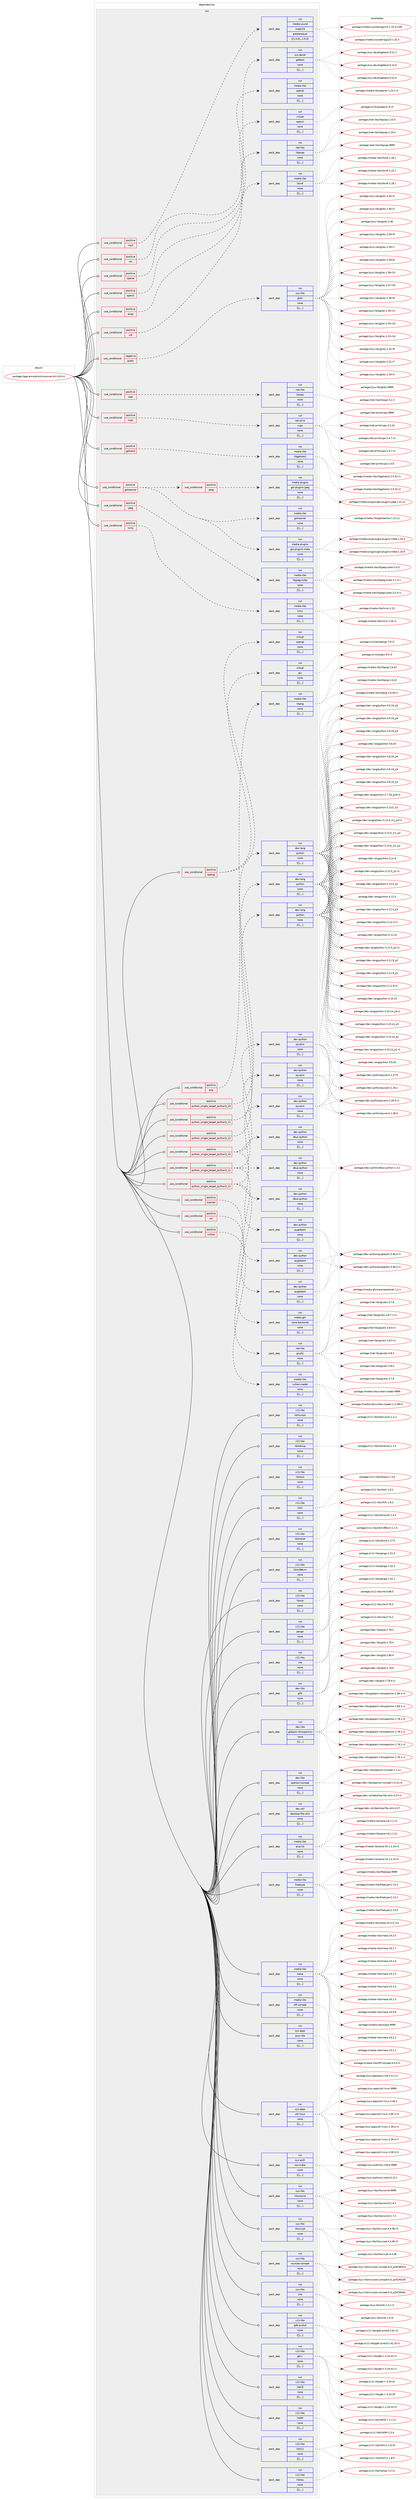 digraph prolog {

# *************
# Graph options
# *************

newrank=true;
concentrate=true;
compound=true;
graph [rankdir=LR,fontname=Helvetica,fontsize=10,ranksep=1.5];#, ranksep=2.5, nodesep=0.2];
edge  [arrowhead=vee];
node  [fontname=Helvetica,fontsize=10];

# **********
# The ebuild
# **********

subgraph cluster_leftcol {
color=gray;
label=<<i>ebuild</i>>;
id [label="portage://app-emulation/crossover-bin-24.0.4", color=red, width=4, href="../app-emulation/crossover-bin-24.0.4.svg"];
}

# ****************
# The dependencies
# ****************

subgraph cluster_midcol {
color=gray;
label=<<i>dependencies</i>>;
subgraph cluster_compile {
fillcolor="#eeeeee";
style=filled;
label=<<i>compile</i>>;
}
subgraph cluster_compileandrun {
fillcolor="#eeeeee";
style=filled;
label=<<i>compile and run</i>>;
}
subgraph cluster_run {
fillcolor="#eeeeee";
style=filled;
label=<<i>run</i>>;
subgraph cond6484 {
dependency24111 [label=<<TABLE BORDER="0" CELLBORDER="1" CELLSPACING="0" CELLPADDING="4"><TR><TD ROWSPAN="3" CELLPADDING="10">use_conditional</TD></TR><TR><TD>negative</TD></TR><TR><TD>prefix</TD></TR></TABLE>>, shape=none, color=red];
subgraph pack17476 {
dependency24112 [label=<<TABLE BORDER="0" CELLBORDER="1" CELLSPACING="0" CELLPADDING="4" WIDTH="220"><TR><TD ROWSPAN="6" CELLPADDING="30">pack_dep</TD></TR><TR><TD WIDTH="110">run</TD></TR><TR><TD>sys-libs</TD></TR><TR><TD>glibc</TD></TR><TR><TD>none</TD></TR><TR><TD>[[],,,,]</TD></TR></TABLE>>, shape=none, color=blue];
}
dependency24111:e -> dependency24112:w [weight=20,style="dashed",arrowhead="vee"];
}
id:e -> dependency24111:w [weight=20,style="solid",arrowhead="odot"];
subgraph cond6485 {
dependency24113 [label=<<TABLE BORDER="0" CELLBORDER="1" CELLSPACING="0" CELLPADDING="4"><TR><TD ROWSPAN="3" CELLPADDING="10">use_conditional</TD></TR><TR><TD>positive</TD></TR><TR><TD>capi</TD></TR></TABLE>>, shape=none, color=red];
subgraph pack17477 {
dependency24114 [label=<<TABLE BORDER="0" CELLBORDER="1" CELLSPACING="0" CELLPADDING="4" WIDTH="220"><TR><TD ROWSPAN="6" CELLPADDING="30">pack_dep</TD></TR><TR><TD WIDTH="110">run</TD></TR><TR><TD>net-libs</TD></TR><TR><TD>libcapi</TD></TR><TR><TD>none</TD></TR><TR><TD>[[],,,,]</TD></TR></TABLE>>, shape=none, color=blue];
}
dependency24113:e -> dependency24114:w [weight=20,style="dashed",arrowhead="vee"];
}
id:e -> dependency24113:w [weight=20,style="solid",arrowhead="odot"];
subgraph cond6486 {
dependency24115 [label=<<TABLE BORDER="0" CELLBORDER="1" CELLSPACING="0" CELLPADDING="4"><TR><TD ROWSPAN="3" CELLPADDING="10">use_conditional</TD></TR><TR><TD>positive</TD></TR><TR><TD>cups</TD></TR></TABLE>>, shape=none, color=red];
subgraph pack17478 {
dependency24116 [label=<<TABLE BORDER="0" CELLBORDER="1" CELLSPACING="0" CELLPADDING="4" WIDTH="220"><TR><TD ROWSPAN="6" CELLPADDING="30">pack_dep</TD></TR><TR><TD WIDTH="110">run</TD></TR><TR><TD>net-print</TD></TR><TR><TD>cups</TD></TR><TR><TD>none</TD></TR><TR><TD>[[],,,,]</TD></TR></TABLE>>, shape=none, color=blue];
}
dependency24115:e -> dependency24116:w [weight=20,style="dashed",arrowhead="vee"];
}
id:e -> dependency24115:w [weight=20,style="solid",arrowhead="odot"];
subgraph cond6487 {
dependency24117 [label=<<TABLE BORDER="0" CELLBORDER="1" CELLSPACING="0" CELLPADDING="4"><TR><TD ROWSPAN="3" CELLPADDING="10">use_conditional</TD></TR><TR><TD>positive</TD></TR><TR><TD>gphoto2</TD></TR></TABLE>>, shape=none, color=red];
subgraph pack17479 {
dependency24118 [label=<<TABLE BORDER="0" CELLBORDER="1" CELLSPACING="0" CELLPADDING="4" WIDTH="220"><TR><TD ROWSPAN="6" CELLPADDING="30">pack_dep</TD></TR><TR><TD WIDTH="110">run</TD></TR><TR><TD>media-libs</TD></TR><TR><TD>libgphoto2</TD></TR><TR><TD>none</TD></TR><TR><TD>[[],,,,]</TD></TR></TABLE>>, shape=none, color=blue];
}
dependency24117:e -> dependency24118:w [weight=20,style="dashed",arrowhead="vee"];
}
id:e -> dependency24117:w [weight=20,style="solid",arrowhead="odot"];
subgraph cond6488 {
dependency24119 [label=<<TABLE BORDER="0" CELLBORDER="1" CELLSPACING="0" CELLPADDING="4"><TR><TD ROWSPAN="3" CELLPADDING="10">use_conditional</TD></TR><TR><TD>positive</TD></TR><TR><TD>gstreamer</TD></TR></TABLE>>, shape=none, color=red];
subgraph pack17480 {
dependency24120 [label=<<TABLE BORDER="0" CELLBORDER="1" CELLSPACING="0" CELLPADDING="4" WIDTH="220"><TR><TD ROWSPAN="6" CELLPADDING="30">pack_dep</TD></TR><TR><TD WIDTH="110">run</TD></TR><TR><TD>media-libs</TD></TR><TR><TD>gstreamer</TD></TR><TR><TD>none</TD></TR><TR><TD>[[],,,,]</TD></TR></TABLE>>, shape=none, color=blue];
}
dependency24119:e -> dependency24120:w [weight=20,style="dashed",arrowhead="vee"];
subgraph cond6489 {
dependency24121 [label=<<TABLE BORDER="0" CELLBORDER="1" CELLSPACING="0" CELLPADDING="4"><TR><TD ROWSPAN="3" CELLPADDING="10">use_conditional</TD></TR><TR><TD>positive</TD></TR><TR><TD>jpeg</TD></TR></TABLE>>, shape=none, color=red];
subgraph pack17481 {
dependency24122 [label=<<TABLE BORDER="0" CELLBORDER="1" CELLSPACING="0" CELLPADDING="4" WIDTH="220"><TR><TD ROWSPAN="6" CELLPADDING="30">pack_dep</TD></TR><TR><TD WIDTH="110">run</TD></TR><TR><TD>media-plugins</TD></TR><TR><TD>gst-plugins-jpeg</TD></TR><TR><TD>none</TD></TR><TR><TD>[[],,,,]</TD></TR></TABLE>>, shape=none, color=blue];
}
dependency24121:e -> dependency24122:w [weight=20,style="dashed",arrowhead="vee"];
}
dependency24119:e -> dependency24121:w [weight=20,style="dashed",arrowhead="vee"];
subgraph pack17482 {
dependency24123 [label=<<TABLE BORDER="0" CELLBORDER="1" CELLSPACING="0" CELLPADDING="4" WIDTH="220"><TR><TD ROWSPAN="6" CELLPADDING="30">pack_dep</TD></TR><TR><TD WIDTH="110">run</TD></TR><TR><TD>media-plugins</TD></TR><TR><TD>gst-plugins-meta</TD></TR><TR><TD>none</TD></TR><TR><TD>[[],,,,]</TD></TR></TABLE>>, shape=none, color=blue];
}
dependency24119:e -> dependency24123:w [weight=20,style="dashed",arrowhead="vee"];
}
id:e -> dependency24119:w [weight=20,style="solid",arrowhead="odot"];
subgraph cond6490 {
dependency24124 [label=<<TABLE BORDER="0" CELLBORDER="1" CELLSPACING="0" CELLPADDING="4"><TR><TD ROWSPAN="3" CELLPADDING="10">use_conditional</TD></TR><TR><TD>positive</TD></TR><TR><TD>jpeg</TD></TR></TABLE>>, shape=none, color=red];
subgraph pack17483 {
dependency24125 [label=<<TABLE BORDER="0" CELLBORDER="1" CELLSPACING="0" CELLPADDING="4" WIDTH="220"><TR><TD ROWSPAN="6" CELLPADDING="30">pack_dep</TD></TR><TR><TD WIDTH="110">run</TD></TR><TR><TD>media-libs</TD></TR><TR><TD>libjpeg-turbo</TD></TR><TR><TD>none</TD></TR><TR><TD>[[],,,,]</TD></TR></TABLE>>, shape=none, color=blue];
}
dependency24124:e -> dependency24125:w [weight=20,style="dashed",arrowhead="vee"];
}
id:e -> dependency24124:w [weight=20,style="solid",arrowhead="odot"];
subgraph cond6491 {
dependency24126 [label=<<TABLE BORDER="0" CELLBORDER="1" CELLSPACING="0" CELLPADDING="4"><TR><TD ROWSPAN="3" CELLPADDING="10">use_conditional</TD></TR><TR><TD>positive</TD></TR><TR><TD>lcms</TD></TR></TABLE>>, shape=none, color=red];
subgraph pack17484 {
dependency24127 [label=<<TABLE BORDER="0" CELLBORDER="1" CELLSPACING="0" CELLPADDING="4" WIDTH="220"><TR><TD ROWSPAN="6" CELLPADDING="30">pack_dep</TD></TR><TR><TD WIDTH="110">run</TD></TR><TR><TD>media-libs</TD></TR><TR><TD>lcms</TD></TR><TR><TD>none</TD></TR><TR><TD>[[],,,,]</TD></TR></TABLE>>, shape=none, color=blue];
}
dependency24126:e -> dependency24127:w [weight=20,style="dashed",arrowhead="vee"];
}
id:e -> dependency24126:w [weight=20,style="solid",arrowhead="odot"];
subgraph cond6492 {
dependency24128 [label=<<TABLE BORDER="0" CELLBORDER="1" CELLSPACING="0" CELLPADDING="4"><TR><TD ROWSPAN="3" CELLPADDING="10">use_conditional</TD></TR><TR><TD>positive</TD></TR><TR><TD>mp3</TD></TR></TABLE>>, shape=none, color=red];
subgraph pack17485 {
dependency24129 [label=<<TABLE BORDER="0" CELLBORDER="1" CELLSPACING="0" CELLPADDING="4" WIDTH="220"><TR><TD ROWSPAN="6" CELLPADDING="30">pack_dep</TD></TR><TR><TD WIDTH="110">run</TD></TR><TR><TD>media-sound</TD></TR><TR><TD>mpg123</TD></TR><TR><TD>greaterequal</TD></TR><TR><TD>[[1,5,0],,,1.5.0]</TD></TR></TABLE>>, shape=none, color=blue];
}
dependency24128:e -> dependency24129:w [weight=20,style="dashed",arrowhead="vee"];
}
id:e -> dependency24128:w [weight=20,style="solid",arrowhead="odot"];
subgraph cond6493 {
dependency24130 [label=<<TABLE BORDER="0" CELLBORDER="1" CELLSPACING="0" CELLPADDING="4"><TR><TD ROWSPAN="3" CELLPADDING="10">use_conditional</TD></TR><TR><TD>positive</TD></TR><TR><TD>nls</TD></TR></TABLE>>, shape=none, color=red];
subgraph pack17486 {
dependency24131 [label=<<TABLE BORDER="0" CELLBORDER="1" CELLSPACING="0" CELLPADDING="4" WIDTH="220"><TR><TD ROWSPAN="6" CELLPADDING="30">pack_dep</TD></TR><TR><TD WIDTH="110">run</TD></TR><TR><TD>sys-devel</TD></TR><TR><TD>gettext</TD></TR><TR><TD>none</TD></TR><TR><TD>[[],,,,]</TD></TR></TABLE>>, shape=none, color=blue];
}
dependency24130:e -> dependency24131:w [weight=20,style="dashed",arrowhead="vee"];
}
id:e -> dependency24130:w [weight=20,style="solid",arrowhead="odot"];
subgraph cond6494 {
dependency24132 [label=<<TABLE BORDER="0" CELLBORDER="1" CELLSPACING="0" CELLPADDING="4"><TR><TD ROWSPAN="3" CELLPADDING="10">use_conditional</TD></TR><TR><TD>positive</TD></TR><TR><TD>openal</TD></TR></TABLE>>, shape=none, color=red];
subgraph pack17487 {
dependency24133 [label=<<TABLE BORDER="0" CELLBORDER="1" CELLSPACING="0" CELLPADDING="4" WIDTH="220"><TR><TD ROWSPAN="6" CELLPADDING="30">pack_dep</TD></TR><TR><TD WIDTH="110">run</TD></TR><TR><TD>media-libs</TD></TR><TR><TD>openal</TD></TR><TR><TD>none</TD></TR><TR><TD>[[],,,,]</TD></TR></TABLE>>, shape=none, color=blue];
}
dependency24132:e -> dependency24133:w [weight=20,style="dashed",arrowhead="vee"];
}
id:e -> dependency24132:w [weight=20,style="solid",arrowhead="odot"];
subgraph cond6495 {
dependency24134 [label=<<TABLE BORDER="0" CELLBORDER="1" CELLSPACING="0" CELLPADDING="4"><TR><TD ROWSPAN="3" CELLPADDING="10">use_conditional</TD></TR><TR><TD>positive</TD></TR><TR><TD>opencl</TD></TR></TABLE>>, shape=none, color=red];
subgraph pack17488 {
dependency24135 [label=<<TABLE BORDER="0" CELLBORDER="1" CELLSPACING="0" CELLPADDING="4" WIDTH="220"><TR><TD ROWSPAN="6" CELLPADDING="30">pack_dep</TD></TR><TR><TD WIDTH="110">run</TD></TR><TR><TD>virtual</TD></TR><TR><TD>opencl</TD></TR><TR><TD>none</TD></TR><TR><TD>[[],,,,]</TD></TR></TABLE>>, shape=none, color=blue];
}
dependency24134:e -> dependency24135:w [weight=20,style="dashed",arrowhead="vee"];
}
id:e -> dependency24134:w [weight=20,style="solid",arrowhead="odot"];
subgraph cond6496 {
dependency24136 [label=<<TABLE BORDER="0" CELLBORDER="1" CELLSPACING="0" CELLPADDING="4"><TR><TD ROWSPAN="3" CELLPADDING="10">use_conditional</TD></TR><TR><TD>positive</TD></TR><TR><TD>opengl</TD></TR></TABLE>>, shape=none, color=red];
subgraph pack17489 {
dependency24137 [label=<<TABLE BORDER="0" CELLBORDER="1" CELLSPACING="0" CELLPADDING="4" WIDTH="220"><TR><TD ROWSPAN="6" CELLPADDING="30">pack_dep</TD></TR><TR><TD WIDTH="110">run</TD></TR><TR><TD>virtual</TD></TR><TR><TD>glu</TD></TR><TR><TD>none</TD></TR><TR><TD>[[],,,,]</TD></TR></TABLE>>, shape=none, color=blue];
}
dependency24136:e -> dependency24137:w [weight=20,style="dashed",arrowhead="vee"];
subgraph pack17490 {
dependency24138 [label=<<TABLE BORDER="0" CELLBORDER="1" CELLSPACING="0" CELLPADDING="4" WIDTH="220"><TR><TD ROWSPAN="6" CELLPADDING="30">pack_dep</TD></TR><TR><TD WIDTH="110">run</TD></TR><TR><TD>virtual</TD></TR><TR><TD>opengl</TD></TR><TR><TD>none</TD></TR><TR><TD>[[],,,,]</TD></TR></TABLE>>, shape=none, color=blue];
}
dependency24136:e -> dependency24138:w [weight=20,style="dashed",arrowhead="vee"];
}
id:e -> dependency24136:w [weight=20,style="solid",arrowhead="odot"];
subgraph cond6497 {
dependency24139 [label=<<TABLE BORDER="0" CELLBORDER="1" CELLSPACING="0" CELLPADDING="4"><TR><TD ROWSPAN="3" CELLPADDING="10">use_conditional</TD></TR><TR><TD>positive</TD></TR><TR><TD>pcap</TD></TR></TABLE>>, shape=none, color=red];
subgraph pack17491 {
dependency24140 [label=<<TABLE BORDER="0" CELLBORDER="1" CELLSPACING="0" CELLPADDING="4" WIDTH="220"><TR><TD ROWSPAN="6" CELLPADDING="30">pack_dep</TD></TR><TR><TD WIDTH="110">run</TD></TR><TR><TD>net-libs</TD></TR><TR><TD>libpcap</TD></TR><TR><TD>none</TD></TR><TR><TD>[[],,,,]</TD></TR></TABLE>>, shape=none, color=blue];
}
dependency24139:e -> dependency24140:w [weight=20,style="dashed",arrowhead="vee"];
}
id:e -> dependency24139:w [weight=20,style="solid",arrowhead="odot"];
subgraph cond6498 {
dependency24141 [label=<<TABLE BORDER="0" CELLBORDER="1" CELLSPACING="0" CELLPADDING="4"><TR><TD ROWSPAN="3" CELLPADDING="10">use_conditional</TD></TR><TR><TD>positive</TD></TR><TR><TD>png</TD></TR></TABLE>>, shape=none, color=red];
subgraph pack17492 {
dependency24142 [label=<<TABLE BORDER="0" CELLBORDER="1" CELLSPACING="0" CELLPADDING="4" WIDTH="220"><TR><TD ROWSPAN="6" CELLPADDING="30">pack_dep</TD></TR><TR><TD WIDTH="110">run</TD></TR><TR><TD>media-libs</TD></TR><TR><TD>libpng</TD></TR><TR><TD>none</TD></TR><TR><TD>[[],,,,]</TD></TR></TABLE>>, shape=none, color=blue];
}
dependency24141:e -> dependency24142:w [weight=20,style="dashed",arrowhead="vee"];
}
id:e -> dependency24141:w [weight=20,style="solid",arrowhead="odot"];
subgraph cond6499 {
dependency24143 [label=<<TABLE BORDER="0" CELLBORDER="1" CELLSPACING="0" CELLPADDING="4"><TR><TD ROWSPAN="3" CELLPADDING="10">use_conditional</TD></TR><TR><TD>positive</TD></TR><TR><TD>python_single_target_python3_10</TD></TR></TABLE>>, shape=none, color=red];
subgraph pack17493 {
dependency24144 [label=<<TABLE BORDER="0" CELLBORDER="1" CELLSPACING="0" CELLPADDING="4" WIDTH="220"><TR><TD ROWSPAN="6" CELLPADDING="30">pack_dep</TD></TR><TR><TD WIDTH="110">run</TD></TR><TR><TD>dev-lang</TD></TR><TR><TD>python</TD></TR><TR><TD>none</TD></TR><TR><TD>[[],,,,]</TD></TR></TABLE>>, shape=none, color=blue];
}
dependency24143:e -> dependency24144:w [weight=20,style="dashed",arrowhead="vee"];
}
id:e -> dependency24143:w [weight=20,style="solid",arrowhead="odot"];
subgraph cond6500 {
dependency24145 [label=<<TABLE BORDER="0" CELLBORDER="1" CELLSPACING="0" CELLPADDING="4"><TR><TD ROWSPAN="3" CELLPADDING="10">use_conditional</TD></TR><TR><TD>positive</TD></TR><TR><TD>python_single_target_python3_10</TD></TR></TABLE>>, shape=none, color=red];
subgraph pack17494 {
dependency24146 [label=<<TABLE BORDER="0" CELLBORDER="1" CELLSPACING="0" CELLPADDING="4" WIDTH="220"><TR><TD ROWSPAN="6" CELLPADDING="30">pack_dep</TD></TR><TR><TD WIDTH="110">run</TD></TR><TR><TD>dev-python</TD></TR><TR><TD>dbus-python</TD></TR><TR><TD>none</TD></TR><TR><TD>[[],,,,]</TD></TR></TABLE>>, shape=none, color=blue];
}
dependency24145:e -> dependency24146:w [weight=20,style="dashed",arrowhead="vee"];
subgraph pack17495 {
dependency24147 [label=<<TABLE BORDER="0" CELLBORDER="1" CELLSPACING="0" CELLPADDING="4" WIDTH="220"><TR><TD ROWSPAN="6" CELLPADDING="30">pack_dep</TD></TR><TR><TD WIDTH="110">run</TD></TR><TR><TD>dev-python</TD></TR><TR><TD>pycairo</TD></TR><TR><TD>none</TD></TR><TR><TD>[[],,,,]</TD></TR></TABLE>>, shape=none, color=blue];
}
dependency24145:e -> dependency24147:w [weight=20,style="dashed",arrowhead="vee"];
subgraph pack17496 {
dependency24148 [label=<<TABLE BORDER="0" CELLBORDER="1" CELLSPACING="0" CELLPADDING="4" WIDTH="220"><TR><TD ROWSPAN="6" CELLPADDING="30">pack_dep</TD></TR><TR><TD WIDTH="110">run</TD></TR><TR><TD>dev-python</TD></TR><TR><TD>pygobject</TD></TR><TR><TD>none</TD></TR><TR><TD>[[],,,,]</TD></TR></TABLE>>, shape=none, color=blue];
}
dependency24145:e -> dependency24148:w [weight=20,style="dashed",arrowhead="vee"];
}
id:e -> dependency24145:w [weight=20,style="solid",arrowhead="odot"];
subgraph cond6501 {
dependency24149 [label=<<TABLE BORDER="0" CELLBORDER="1" CELLSPACING="0" CELLPADDING="4"><TR><TD ROWSPAN="3" CELLPADDING="10">use_conditional</TD></TR><TR><TD>positive</TD></TR><TR><TD>python_single_target_python3_11</TD></TR></TABLE>>, shape=none, color=red];
subgraph pack17497 {
dependency24150 [label=<<TABLE BORDER="0" CELLBORDER="1" CELLSPACING="0" CELLPADDING="4" WIDTH="220"><TR><TD ROWSPAN="6" CELLPADDING="30">pack_dep</TD></TR><TR><TD WIDTH="110">run</TD></TR><TR><TD>dev-lang</TD></TR><TR><TD>python</TD></TR><TR><TD>none</TD></TR><TR><TD>[[],,,,]</TD></TR></TABLE>>, shape=none, color=blue];
}
dependency24149:e -> dependency24150:w [weight=20,style="dashed",arrowhead="vee"];
}
id:e -> dependency24149:w [weight=20,style="solid",arrowhead="odot"];
subgraph cond6502 {
dependency24151 [label=<<TABLE BORDER="0" CELLBORDER="1" CELLSPACING="0" CELLPADDING="4"><TR><TD ROWSPAN="3" CELLPADDING="10">use_conditional</TD></TR><TR><TD>positive</TD></TR><TR><TD>python_single_target_python3_11</TD></TR></TABLE>>, shape=none, color=red];
subgraph pack17498 {
dependency24152 [label=<<TABLE BORDER="0" CELLBORDER="1" CELLSPACING="0" CELLPADDING="4" WIDTH="220"><TR><TD ROWSPAN="6" CELLPADDING="30">pack_dep</TD></TR><TR><TD WIDTH="110">run</TD></TR><TR><TD>dev-python</TD></TR><TR><TD>dbus-python</TD></TR><TR><TD>none</TD></TR><TR><TD>[[],,,,]</TD></TR></TABLE>>, shape=none, color=blue];
}
dependency24151:e -> dependency24152:w [weight=20,style="dashed",arrowhead="vee"];
subgraph pack17499 {
dependency24153 [label=<<TABLE BORDER="0" CELLBORDER="1" CELLSPACING="0" CELLPADDING="4" WIDTH="220"><TR><TD ROWSPAN="6" CELLPADDING="30">pack_dep</TD></TR><TR><TD WIDTH="110">run</TD></TR><TR><TD>dev-python</TD></TR><TR><TD>pycairo</TD></TR><TR><TD>none</TD></TR><TR><TD>[[],,,,]</TD></TR></TABLE>>, shape=none, color=blue];
}
dependency24151:e -> dependency24153:w [weight=20,style="dashed",arrowhead="vee"];
subgraph pack17500 {
dependency24154 [label=<<TABLE BORDER="0" CELLBORDER="1" CELLSPACING="0" CELLPADDING="4" WIDTH="220"><TR><TD ROWSPAN="6" CELLPADDING="30">pack_dep</TD></TR><TR><TD WIDTH="110">run</TD></TR><TR><TD>dev-python</TD></TR><TR><TD>pygobject</TD></TR><TR><TD>none</TD></TR><TR><TD>[[],,,,]</TD></TR></TABLE>>, shape=none, color=blue];
}
dependency24151:e -> dependency24154:w [weight=20,style="dashed",arrowhead="vee"];
}
id:e -> dependency24151:w [weight=20,style="solid",arrowhead="odot"];
subgraph cond6503 {
dependency24155 [label=<<TABLE BORDER="0" CELLBORDER="1" CELLSPACING="0" CELLPADDING="4"><TR><TD ROWSPAN="3" CELLPADDING="10">use_conditional</TD></TR><TR><TD>positive</TD></TR><TR><TD>python_single_target_python3_12</TD></TR></TABLE>>, shape=none, color=red];
subgraph pack17501 {
dependency24156 [label=<<TABLE BORDER="0" CELLBORDER="1" CELLSPACING="0" CELLPADDING="4" WIDTH="220"><TR><TD ROWSPAN="6" CELLPADDING="30">pack_dep</TD></TR><TR><TD WIDTH="110">run</TD></TR><TR><TD>dev-lang</TD></TR><TR><TD>python</TD></TR><TR><TD>none</TD></TR><TR><TD>[[],,,,]</TD></TR></TABLE>>, shape=none, color=blue];
}
dependency24155:e -> dependency24156:w [weight=20,style="dashed",arrowhead="vee"];
}
id:e -> dependency24155:w [weight=20,style="solid",arrowhead="odot"];
subgraph cond6504 {
dependency24157 [label=<<TABLE BORDER="0" CELLBORDER="1" CELLSPACING="0" CELLPADDING="4"><TR><TD ROWSPAN="3" CELLPADDING="10">use_conditional</TD></TR><TR><TD>positive</TD></TR><TR><TD>python_single_target_python3_12</TD></TR></TABLE>>, shape=none, color=red];
subgraph pack17502 {
dependency24158 [label=<<TABLE BORDER="0" CELLBORDER="1" CELLSPACING="0" CELLPADDING="4" WIDTH="220"><TR><TD ROWSPAN="6" CELLPADDING="30">pack_dep</TD></TR><TR><TD WIDTH="110">run</TD></TR><TR><TD>dev-python</TD></TR><TR><TD>dbus-python</TD></TR><TR><TD>none</TD></TR><TR><TD>[[],,,,]</TD></TR></TABLE>>, shape=none, color=blue];
}
dependency24157:e -> dependency24158:w [weight=20,style="dashed",arrowhead="vee"];
subgraph pack17503 {
dependency24159 [label=<<TABLE BORDER="0" CELLBORDER="1" CELLSPACING="0" CELLPADDING="4" WIDTH="220"><TR><TD ROWSPAN="6" CELLPADDING="30">pack_dep</TD></TR><TR><TD WIDTH="110">run</TD></TR><TR><TD>dev-python</TD></TR><TR><TD>pycairo</TD></TR><TR><TD>none</TD></TR><TR><TD>[[],,,,]</TD></TR></TABLE>>, shape=none, color=blue];
}
dependency24157:e -> dependency24159:w [weight=20,style="dashed",arrowhead="vee"];
subgraph pack17504 {
dependency24160 [label=<<TABLE BORDER="0" CELLBORDER="1" CELLSPACING="0" CELLPADDING="4" WIDTH="220"><TR><TD ROWSPAN="6" CELLPADDING="30">pack_dep</TD></TR><TR><TD WIDTH="110">run</TD></TR><TR><TD>dev-python</TD></TR><TR><TD>pygobject</TD></TR><TR><TD>none</TD></TR><TR><TD>[[],,,,]</TD></TR></TABLE>>, shape=none, color=blue];
}
dependency24157:e -> dependency24160:w [weight=20,style="dashed",arrowhead="vee"];
}
id:e -> dependency24157:w [weight=20,style="solid",arrowhead="odot"];
subgraph cond6505 {
dependency24161 [label=<<TABLE BORDER="0" CELLBORDER="1" CELLSPACING="0" CELLPADDING="4"><TR><TD ROWSPAN="3" CELLPADDING="10">use_conditional</TD></TR><TR><TD>positive</TD></TR><TR><TD>scanner</TD></TR></TABLE>>, shape=none, color=red];
subgraph pack17505 {
dependency24162 [label=<<TABLE BORDER="0" CELLBORDER="1" CELLSPACING="0" CELLPADDING="4" WIDTH="220"><TR><TD ROWSPAN="6" CELLPADDING="30">pack_dep</TD></TR><TR><TD WIDTH="110">run</TD></TR><TR><TD>media-gfx</TD></TR><TR><TD>sane-backends</TD></TR><TR><TD>none</TD></TR><TR><TD>[[],,,,]</TD></TR></TABLE>>, shape=none, color=blue];
}
dependency24161:e -> dependency24162:w [weight=20,style="dashed",arrowhead="vee"];
}
id:e -> dependency24161:w [weight=20,style="solid",arrowhead="odot"];
subgraph cond6506 {
dependency24163 [label=<<TABLE BORDER="0" CELLBORDER="1" CELLSPACING="0" CELLPADDING="4"><TR><TD ROWSPAN="3" CELLPADDING="10">use_conditional</TD></TR><TR><TD>positive</TD></TR><TR><TD>ssl</TD></TR></TABLE>>, shape=none, color=red];
subgraph pack17506 {
dependency24164 [label=<<TABLE BORDER="0" CELLBORDER="1" CELLSPACING="0" CELLPADDING="4" WIDTH="220"><TR><TD ROWSPAN="6" CELLPADDING="30">pack_dep</TD></TR><TR><TD WIDTH="110">run</TD></TR><TR><TD>net-libs</TD></TR><TR><TD>gnutls</TD></TR><TR><TD>none</TD></TR><TR><TD>[[],,,,]</TD></TR></TABLE>>, shape=none, color=blue];
}
dependency24163:e -> dependency24164:w [weight=20,style="dashed",arrowhead="vee"];
}
id:e -> dependency24163:w [weight=20,style="solid",arrowhead="odot"];
subgraph cond6507 {
dependency24165 [label=<<TABLE BORDER="0" CELLBORDER="1" CELLSPACING="0" CELLPADDING="4"><TR><TD ROWSPAN="3" CELLPADDING="10">use_conditional</TD></TR><TR><TD>positive</TD></TR><TR><TD>v4l</TD></TR></TABLE>>, shape=none, color=red];
subgraph pack17507 {
dependency24166 [label=<<TABLE BORDER="0" CELLBORDER="1" CELLSPACING="0" CELLPADDING="4" WIDTH="220"><TR><TD ROWSPAN="6" CELLPADDING="30">pack_dep</TD></TR><TR><TD WIDTH="110">run</TD></TR><TR><TD>media-libs</TD></TR><TR><TD>libv4l</TD></TR><TR><TD>none</TD></TR><TR><TD>[[],,,,]</TD></TR></TABLE>>, shape=none, color=blue];
}
dependency24165:e -> dependency24166:w [weight=20,style="dashed",arrowhead="vee"];
}
id:e -> dependency24165:w [weight=20,style="solid",arrowhead="odot"];
subgraph cond6508 {
dependency24167 [label=<<TABLE BORDER="0" CELLBORDER="1" CELLSPACING="0" CELLPADDING="4"><TR><TD ROWSPAN="3" CELLPADDING="10">use_conditional</TD></TR><TR><TD>positive</TD></TR><TR><TD>vulkan</TD></TR></TABLE>>, shape=none, color=red];
subgraph pack17508 {
dependency24168 [label=<<TABLE BORDER="0" CELLBORDER="1" CELLSPACING="0" CELLPADDING="4" WIDTH="220"><TR><TD ROWSPAN="6" CELLPADDING="30">pack_dep</TD></TR><TR><TD WIDTH="110">run</TD></TR><TR><TD>media-libs</TD></TR><TR><TD>vulkan-loader</TD></TR><TR><TD>none</TD></TR><TR><TD>[[],,,,]</TD></TR></TABLE>>, shape=none, color=blue];
}
dependency24167:e -> dependency24168:w [weight=20,style="dashed",arrowhead="vee"];
}
id:e -> dependency24167:w [weight=20,style="solid",arrowhead="odot"];
subgraph pack17509 {
dependency24169 [label=<<TABLE BORDER="0" CELLBORDER="1" CELLSPACING="0" CELLPADDING="4" WIDTH="220"><TR><TD ROWSPAN="6" CELLPADDING="30">pack_dep</TD></TR><TR><TD WIDTH="110">run</TD></TR><TR><TD>dev-libs</TD></TR><TR><TD>glib</TD></TR><TR><TD>none</TD></TR><TR><TD>[[],,,,]</TD></TR></TABLE>>, shape=none, color=blue];
}
id:e -> dependency24169:w [weight=20,style="solid",arrowhead="odot"];
subgraph pack17510 {
dependency24170 [label=<<TABLE BORDER="0" CELLBORDER="1" CELLSPACING="0" CELLPADDING="4" WIDTH="220"><TR><TD ROWSPAN="6" CELLPADDING="30">pack_dep</TD></TR><TR><TD WIDTH="110">run</TD></TR><TR><TD>dev-libs</TD></TR><TR><TD>gobject-introspection</TD></TR><TR><TD>none</TD></TR><TR><TD>[[],,,,]</TD></TR></TABLE>>, shape=none, color=blue];
}
id:e -> dependency24170:w [weight=20,style="solid",arrowhead="odot"];
subgraph pack17511 {
dependency24171 [label=<<TABLE BORDER="0" CELLBORDER="1" CELLSPACING="0" CELLPADDING="4" WIDTH="220"><TR><TD ROWSPAN="6" CELLPADDING="30">pack_dep</TD></TR><TR><TD WIDTH="110">run</TD></TR><TR><TD>dev-libs</TD></TR><TR><TD>openssl-compat</TD></TR><TR><TD>none</TD></TR><TR><TD>[[],,,,]</TD></TR></TABLE>>, shape=none, color=blue];
}
id:e -> dependency24171:w [weight=20,style="solid",arrowhead="odot"];
subgraph pack17512 {
dependency24172 [label=<<TABLE BORDER="0" CELLBORDER="1" CELLSPACING="0" CELLPADDING="4" WIDTH="220"><TR><TD ROWSPAN="6" CELLPADDING="30">pack_dep</TD></TR><TR><TD WIDTH="110">run</TD></TR><TR><TD>dev-util</TD></TR><TR><TD>desktop-file-utils</TD></TR><TR><TD>none</TD></TR><TR><TD>[[],,,,]</TD></TR></TABLE>>, shape=none, color=blue];
}
id:e -> dependency24172:w [weight=20,style="solid",arrowhead="odot"];
subgraph pack17513 {
dependency24173 [label=<<TABLE BORDER="0" CELLBORDER="1" CELLSPACING="0" CELLPADDING="4" WIDTH="220"><TR><TD ROWSPAN="6" CELLPADDING="30">pack_dep</TD></TR><TR><TD WIDTH="110">run</TD></TR><TR><TD>media-libs</TD></TR><TR><TD>alsa-lib</TD></TR><TR><TD>none</TD></TR><TR><TD>[[],,,,]</TD></TR></TABLE>>, shape=none, color=blue];
}
id:e -> dependency24173:w [weight=20,style="solid",arrowhead="odot"];
subgraph pack17514 {
dependency24174 [label=<<TABLE BORDER="0" CELLBORDER="1" CELLSPACING="0" CELLPADDING="4" WIDTH="220"><TR><TD ROWSPAN="6" CELLPADDING="30">pack_dep</TD></TR><TR><TD WIDTH="110">run</TD></TR><TR><TD>media-libs</TD></TR><TR><TD>freetype</TD></TR><TR><TD>none</TD></TR><TR><TD>[[],,,,]</TD></TR></TABLE>>, shape=none, color=blue];
}
id:e -> dependency24174:w [weight=20,style="solid",arrowhead="odot"];
subgraph pack17515 {
dependency24175 [label=<<TABLE BORDER="0" CELLBORDER="1" CELLSPACING="0" CELLPADDING="4" WIDTH="220"><TR><TD ROWSPAN="6" CELLPADDING="30">pack_dep</TD></TR><TR><TD WIDTH="110">run</TD></TR><TR><TD>media-libs</TD></TR><TR><TD>mesa</TD></TR><TR><TD>none</TD></TR><TR><TD>[[],,,,]</TD></TR></TABLE>>, shape=none, color=blue];
}
id:e -> dependency24175:w [weight=20,style="solid",arrowhead="odot"];
subgraph pack17516 {
dependency24176 [label=<<TABLE BORDER="0" CELLBORDER="1" CELLSPACING="0" CELLPADDING="4" WIDTH="220"><TR><TD ROWSPAN="6" CELLPADDING="30">pack_dep</TD></TR><TR><TD WIDTH="110">run</TD></TR><TR><TD>media-libs</TD></TR><TR><TD>tiff-compat</TD></TR><TR><TD>none</TD></TR><TR><TD>[[],,,,]</TD></TR></TABLE>>, shape=none, color=blue];
}
id:e -> dependency24176:w [weight=20,style="solid",arrowhead="odot"];
subgraph pack17517 {
dependency24177 [label=<<TABLE BORDER="0" CELLBORDER="1" CELLSPACING="0" CELLPADDING="4" WIDTH="220"><TR><TD ROWSPAN="6" CELLPADDING="30">pack_dep</TD></TR><TR><TD WIDTH="110">run</TD></TR><TR><TD>sys-apps</TD></TR><TR><TD>pcsc-lite</TD></TR><TR><TD>none</TD></TR><TR><TD>[[],,,,]</TD></TR></TABLE>>, shape=none, color=blue];
}
id:e -> dependency24177:w [weight=20,style="solid",arrowhead="odot"];
subgraph pack17518 {
dependency24178 [label=<<TABLE BORDER="0" CELLBORDER="1" CELLSPACING="0" CELLPADDING="4" WIDTH="220"><TR><TD ROWSPAN="6" CELLPADDING="30">pack_dep</TD></TR><TR><TD WIDTH="110">run</TD></TR><TR><TD>sys-apps</TD></TR><TR><TD>util-linux</TD></TR><TR><TD>none</TD></TR><TR><TD>[[],,,,]</TD></TR></TABLE>>, shape=none, color=blue];
}
id:e -> dependency24178:w [weight=20,style="solid",arrowhead="odot"];
subgraph pack17519 {
dependency24179 [label=<<TABLE BORDER="0" CELLBORDER="1" CELLSPACING="0" CELLPADDING="4" WIDTH="220"><TR><TD ROWSPAN="6" CELLPADDING="30">pack_dep</TD></TR><TR><TD WIDTH="110">run</TD></TR><TR><TD>sys-auth</TD></TR><TR><TD>nss-mdns</TD></TR><TR><TD>none</TD></TR><TR><TD>[[],,,,]</TD></TR></TABLE>>, shape=none, color=blue];
}
id:e -> dependency24179:w [weight=20,style="solid",arrowhead="odot"];
subgraph pack17520 {
dependency24180 [label=<<TABLE BORDER="0" CELLBORDER="1" CELLSPACING="0" CELLPADDING="4" WIDTH="220"><TR><TD ROWSPAN="6" CELLPADDING="30">pack_dep</TD></TR><TR><TD WIDTH="110">run</TD></TR><TR><TD>sys-libs</TD></TR><TR><TD>libunwind</TD></TR><TR><TD>none</TD></TR><TR><TD>[[],,,,]</TD></TR></TABLE>>, shape=none, color=blue];
}
id:e -> dependency24180:w [weight=20,style="solid",arrowhead="odot"];
subgraph pack17521 {
dependency24181 [label=<<TABLE BORDER="0" CELLBORDER="1" CELLSPACING="0" CELLPADDING="4" WIDTH="220"><TR><TD ROWSPAN="6" CELLPADDING="30">pack_dep</TD></TR><TR><TD WIDTH="110">run</TD></TR><TR><TD>sys-libs</TD></TR><TR><TD>libxcrypt</TD></TR><TR><TD>none</TD></TR><TR><TD>[[],,,,]</TD></TR></TABLE>>, shape=none, color=blue];
}
id:e -> dependency24181:w [weight=20,style="solid",arrowhead="odot"];
subgraph pack17522 {
dependency24182 [label=<<TABLE BORDER="0" CELLBORDER="1" CELLSPACING="0" CELLPADDING="4" WIDTH="220"><TR><TD ROWSPAN="6" CELLPADDING="30">pack_dep</TD></TR><TR><TD WIDTH="110">run</TD></TR><TR><TD>sys-libs</TD></TR><TR><TD>ncurses-compat</TD></TR><TR><TD>none</TD></TR><TR><TD>[[],,,,]</TD></TR></TABLE>>, shape=none, color=blue];
}
id:e -> dependency24182:w [weight=20,style="solid",arrowhead="odot"];
subgraph pack17523 {
dependency24183 [label=<<TABLE BORDER="0" CELLBORDER="1" CELLSPACING="0" CELLPADDING="4" WIDTH="220"><TR><TD ROWSPAN="6" CELLPADDING="30">pack_dep</TD></TR><TR><TD WIDTH="110">run</TD></TR><TR><TD>sys-libs</TD></TR><TR><TD>zlib</TD></TR><TR><TD>none</TD></TR><TR><TD>[[],,,,]</TD></TR></TABLE>>, shape=none, color=blue];
}
id:e -> dependency24183:w [weight=20,style="solid",arrowhead="odot"];
subgraph pack17524 {
dependency24184 [label=<<TABLE BORDER="0" CELLBORDER="1" CELLSPACING="0" CELLPADDING="4" WIDTH="220"><TR><TD ROWSPAN="6" CELLPADDING="30">pack_dep</TD></TR><TR><TD WIDTH="110">run</TD></TR><TR><TD>x11-libs</TD></TR><TR><TD>gdk-pixbuf</TD></TR><TR><TD>none</TD></TR><TR><TD>[[],,,,]</TD></TR></TABLE>>, shape=none, color=blue];
}
id:e -> dependency24184:w [weight=20,style="solid",arrowhead="odot"];
subgraph pack17525 {
dependency24185 [label=<<TABLE BORDER="0" CELLBORDER="1" CELLSPACING="0" CELLPADDING="4" WIDTH="220"><TR><TD ROWSPAN="6" CELLPADDING="30">pack_dep</TD></TR><TR><TD WIDTH="110">run</TD></TR><TR><TD>x11-libs</TD></TR><TR><TD>gtk+</TD></TR><TR><TD>none</TD></TR><TR><TD>[[],,,,]</TD></TR></TABLE>>, shape=none, color=blue];
}
id:e -> dependency24185:w [weight=20,style="solid",arrowhead="odot"];
subgraph pack17526 {
dependency24186 [label=<<TABLE BORDER="0" CELLBORDER="1" CELLSPACING="0" CELLPADDING="4" WIDTH="220"><TR><TD ROWSPAN="6" CELLPADDING="30">pack_dep</TD></TR><TR><TD WIDTH="110">run</TD></TR><TR><TD>x11-libs</TD></TR><TR><TD>libICE</TD></TR><TR><TD>none</TD></TR><TR><TD>[[],,,,]</TD></TR></TABLE>>, shape=none, color=blue];
}
id:e -> dependency24186:w [weight=20,style="solid",arrowhead="odot"];
subgraph pack17527 {
dependency24187 [label=<<TABLE BORDER="0" CELLBORDER="1" CELLSPACING="0" CELLPADDING="4" WIDTH="220"><TR><TD ROWSPAN="6" CELLPADDING="30">pack_dep</TD></TR><TR><TD WIDTH="110">run</TD></TR><TR><TD>x11-libs</TD></TR><TR><TD>libSM</TD></TR><TR><TD>none</TD></TR><TR><TD>[[],,,,]</TD></TR></TABLE>>, shape=none, color=blue];
}
id:e -> dependency24187:w [weight=20,style="solid",arrowhead="odot"];
subgraph pack17528 {
dependency24188 [label=<<TABLE BORDER="0" CELLBORDER="1" CELLSPACING="0" CELLPADDING="4" WIDTH="220"><TR><TD ROWSPAN="6" CELLPADDING="30">pack_dep</TD></TR><TR><TD WIDTH="110">run</TD></TR><TR><TD>x11-libs</TD></TR><TR><TD>libX11</TD></TR><TR><TD>none</TD></TR><TR><TD>[[],,,,]</TD></TR></TABLE>>, shape=none, color=blue];
}
id:e -> dependency24188:w [weight=20,style="solid",arrowhead="odot"];
subgraph pack17529 {
dependency24189 [label=<<TABLE BORDER="0" CELLBORDER="1" CELLSPACING="0" CELLPADDING="4" WIDTH="220"><TR><TD ROWSPAN="6" CELLPADDING="30">pack_dep</TD></TR><TR><TD WIDTH="110">run</TD></TR><TR><TD>x11-libs</TD></TR><TR><TD>libXau</TD></TR><TR><TD>none</TD></TR><TR><TD>[[],,,,]</TD></TR></TABLE>>, shape=none, color=blue];
}
id:e -> dependency24189:w [weight=20,style="solid",arrowhead="odot"];
subgraph pack17530 {
dependency24190 [label=<<TABLE BORDER="0" CELLBORDER="1" CELLSPACING="0" CELLPADDING="4" WIDTH="220"><TR><TD ROWSPAN="6" CELLPADDING="30">pack_dep</TD></TR><TR><TD WIDTH="110">run</TD></TR><TR><TD>x11-libs</TD></TR><TR><TD>libXcursor</TD></TR><TR><TD>none</TD></TR><TR><TD>[[],,,,]</TD></TR></TABLE>>, shape=none, color=blue];
}
id:e -> dependency24190:w [weight=20,style="solid",arrowhead="odot"];
subgraph pack17531 {
dependency24191 [label=<<TABLE BORDER="0" CELLBORDER="1" CELLSPACING="0" CELLPADDING="4" WIDTH="220"><TR><TD ROWSPAN="6" CELLPADDING="30">pack_dep</TD></TR><TR><TD WIDTH="110">run</TD></TR><TR><TD>x11-libs</TD></TR><TR><TD>libXdmcp</TD></TR><TR><TD>none</TD></TR><TR><TD>[[],,,,]</TD></TR></TABLE>>, shape=none, color=blue];
}
id:e -> dependency24191:w [weight=20,style="solid",arrowhead="odot"];
subgraph pack17532 {
dependency24192 [label=<<TABLE BORDER="0" CELLBORDER="1" CELLSPACING="0" CELLPADDING="4" WIDTH="220"><TR><TD ROWSPAN="6" CELLPADDING="30">pack_dep</TD></TR><TR><TD WIDTH="110">run</TD></TR><TR><TD>x11-libs</TD></TR><TR><TD>libXext</TD></TR><TR><TD>none</TD></TR><TR><TD>[[],,,,]</TD></TR></TABLE>>, shape=none, color=blue];
}
id:e -> dependency24192:w [weight=20,style="solid",arrowhead="odot"];
subgraph pack17533 {
dependency24193 [label=<<TABLE BORDER="0" CELLBORDER="1" CELLSPACING="0" CELLPADDING="4" WIDTH="220"><TR><TD ROWSPAN="6" CELLPADDING="30">pack_dep</TD></TR><TR><TD WIDTH="110">run</TD></TR><TR><TD>x11-libs</TD></TR><TR><TD>libXi</TD></TR><TR><TD>none</TD></TR><TR><TD>[[],,,,]</TD></TR></TABLE>>, shape=none, color=blue];
}
id:e -> dependency24193:w [weight=20,style="solid",arrowhead="odot"];
subgraph pack17534 {
dependency24194 [label=<<TABLE BORDER="0" CELLBORDER="1" CELLSPACING="0" CELLPADDING="4" WIDTH="220"><TR><TD ROWSPAN="6" CELLPADDING="30">pack_dep</TD></TR><TR><TD WIDTH="110">run</TD></TR><TR><TD>x11-libs</TD></TR><TR><TD>libXrandr</TD></TR><TR><TD>none</TD></TR><TR><TD>[[],,,,]</TD></TR></TABLE>>, shape=none, color=blue];
}
id:e -> dependency24194:w [weight=20,style="solid",arrowhead="odot"];
subgraph pack17535 {
dependency24195 [label=<<TABLE BORDER="0" CELLBORDER="1" CELLSPACING="0" CELLPADDING="4" WIDTH="220"><TR><TD ROWSPAN="6" CELLPADDING="30">pack_dep</TD></TR><TR><TD WIDTH="110">run</TD></TR><TR><TD>x11-libs</TD></TR><TR><TD>libXxf86vm</TD></TR><TR><TD>none</TD></TR><TR><TD>[[],,,,]</TD></TR></TABLE>>, shape=none, color=blue];
}
id:e -> dependency24195:w [weight=20,style="solid",arrowhead="odot"];
subgraph pack17536 {
dependency24196 [label=<<TABLE BORDER="0" CELLBORDER="1" CELLSPACING="0" CELLPADDING="4" WIDTH="220"><TR><TD ROWSPAN="6" CELLPADDING="30">pack_dep</TD></TR><TR><TD WIDTH="110">run</TD></TR><TR><TD>x11-libs</TD></TR><TR><TD>libxcb</TD></TR><TR><TD>none</TD></TR><TR><TD>[[],,,,]</TD></TR></TABLE>>, shape=none, color=blue];
}
id:e -> dependency24196:w [weight=20,style="solid",arrowhead="odot"];
subgraph pack17537 {
dependency24197 [label=<<TABLE BORDER="0" CELLBORDER="1" CELLSPACING="0" CELLPADDING="4" WIDTH="220"><TR><TD ROWSPAN="6" CELLPADDING="30">pack_dep</TD></TR><TR><TD WIDTH="110">run</TD></TR><TR><TD>x11-libs</TD></TR><TR><TD>pango</TD></TR><TR><TD>none</TD></TR><TR><TD>[[],,,,]</TD></TR></TABLE>>, shape=none, color=blue];
}
id:e -> dependency24197:w [weight=20,style="solid",arrowhead="odot"];
subgraph pack17538 {
dependency24198 [label=<<TABLE BORDER="0" CELLBORDER="1" CELLSPACING="0" CELLPADDING="4" WIDTH="220"><TR><TD ROWSPAN="6" CELLPADDING="30">pack_dep</TD></TR><TR><TD WIDTH="110">run</TD></TR><TR><TD>x11-libs</TD></TR><TR><TD>vte</TD></TR><TR><TD>none</TD></TR><TR><TD>[[],,,,]</TD></TR></TABLE>>, shape=none, color=blue];
}
id:e -> dependency24198:w [weight=20,style="solid",arrowhead="odot"];
}
}

# **************
# The candidates
# **************

subgraph cluster_choices {
rank=same;
color=gray;
label=<<i>candidates</i>>;

subgraph choice17476 {
color=black;
nodesep=1;
choice11512111545108105981154710310810598994557575757 [label="portage://sys-libs/glibc-9999", color=red, width=4,href="../sys-libs/glibc-9999.svg"];
choice115121115451081059811547103108105989945504652484511451 [label="portage://sys-libs/glibc-2.40-r3", color=red, width=4,href="../sys-libs/glibc-2.40-r3.svg"];
choice115121115451081059811547103108105989945504652484511450 [label="portage://sys-libs/glibc-2.40-r2", color=red, width=4,href="../sys-libs/glibc-2.40-r2.svg"];
choice11512111545108105981154710310810598994550465248 [label="portage://sys-libs/glibc-2.40", color=red, width=4,href="../sys-libs/glibc-2.40.svg"];
choice115121115451081059811547103108105989945504651574511457 [label="portage://sys-libs/glibc-2.39-r9", color=red, width=4,href="../sys-libs/glibc-2.39-r9.svg"];
choice115121115451081059811547103108105989945504651574511455 [label="portage://sys-libs/glibc-2.39-r7", color=red, width=4,href="../sys-libs/glibc-2.39-r7.svg"];
choice115121115451081059811547103108105989945504651574511454 [label="portage://sys-libs/glibc-2.39-r6", color=red, width=4,href="../sys-libs/glibc-2.39-r6.svg"];
choice11512111545108105981154710310810598994550465156451144951 [label="portage://sys-libs/glibc-2.38-r13", color=red, width=4,href="../sys-libs/glibc-2.38-r13.svg"];
choice11512111545108105981154710310810598994550465155451144948 [label="portage://sys-libs/glibc-2.37-r10", color=red, width=4,href="../sys-libs/glibc-2.37-r10.svg"];
choice115121115451081059811547103108105989945504651544511456 [label="portage://sys-libs/glibc-2.36-r8", color=red, width=4,href="../sys-libs/glibc-2.36-r8.svg"];
choice11512111545108105981154710310810598994550465153451144949 [label="portage://sys-libs/glibc-2.35-r11", color=red, width=4,href="../sys-libs/glibc-2.35-r11.svg"];
choice11512111545108105981154710310810598994550465152451144952 [label="portage://sys-libs/glibc-2.34-r14", color=red, width=4,href="../sys-libs/glibc-2.34-r14.svg"];
choice11512111545108105981154710310810598994550465151451144952 [label="portage://sys-libs/glibc-2.33-r14", color=red, width=4,href="../sys-libs/glibc-2.33-r14.svg"];
choice115121115451081059811547103108105989945504651504511456 [label="portage://sys-libs/glibc-2.32-r8", color=red, width=4,href="../sys-libs/glibc-2.32-r8.svg"];
choice115121115451081059811547103108105989945504651494511455 [label="portage://sys-libs/glibc-2.31-r7", color=red, width=4,href="../sys-libs/glibc-2.31-r7.svg"];
choice115121115451081059811547103108105989945504649574511451 [label="portage://sys-libs/glibc-2.19-r3", color=red, width=4,href="../sys-libs/glibc-2.19-r3.svg"];
dependency24112:e -> choice11512111545108105981154710310810598994557575757:w [style=dotted,weight="100"];
dependency24112:e -> choice115121115451081059811547103108105989945504652484511451:w [style=dotted,weight="100"];
dependency24112:e -> choice115121115451081059811547103108105989945504652484511450:w [style=dotted,weight="100"];
dependency24112:e -> choice11512111545108105981154710310810598994550465248:w [style=dotted,weight="100"];
dependency24112:e -> choice115121115451081059811547103108105989945504651574511457:w [style=dotted,weight="100"];
dependency24112:e -> choice115121115451081059811547103108105989945504651574511455:w [style=dotted,weight="100"];
dependency24112:e -> choice115121115451081059811547103108105989945504651574511454:w [style=dotted,weight="100"];
dependency24112:e -> choice11512111545108105981154710310810598994550465156451144951:w [style=dotted,weight="100"];
dependency24112:e -> choice11512111545108105981154710310810598994550465155451144948:w [style=dotted,weight="100"];
dependency24112:e -> choice115121115451081059811547103108105989945504651544511456:w [style=dotted,weight="100"];
dependency24112:e -> choice11512111545108105981154710310810598994550465153451144949:w [style=dotted,weight="100"];
dependency24112:e -> choice11512111545108105981154710310810598994550465152451144952:w [style=dotted,weight="100"];
dependency24112:e -> choice11512111545108105981154710310810598994550465151451144952:w [style=dotted,weight="100"];
dependency24112:e -> choice115121115451081059811547103108105989945504651504511456:w [style=dotted,weight="100"];
dependency24112:e -> choice115121115451081059811547103108105989945504651494511455:w [style=dotted,weight="100"];
dependency24112:e -> choice115121115451081059811547103108105989945504649574511451:w [style=dotted,weight="100"];
}
subgraph choice17477 {
color=black;
nodesep=1;
choice110101116451081059811547108105989997112105455146504651 [label="portage://net-libs/libcapi-3.2.3", color=red, width=4,href="../net-libs/libcapi-3.2.3.svg"];
dependency24114:e -> choice110101116451081059811547108105989997112105455146504651:w [style=dotted,weight="100"];
}
subgraph choice17478 {
color=black;
nodesep=1;
choice1101011164511211410511011647991171121154557575757 [label="portage://net-print/cups-9999", color=red, width=4,href="../net-print/cups-9999.svg"];
choice11010111645112114105110116479911711211545504652464948 [label="portage://net-print/cups-2.4.10", color=red, width=4,href="../net-print/cups-2.4.10.svg"];
choice1101011164511211410511011647991171121154550465246554511450 [label="portage://net-print/cups-2.4.7-r2", color=red, width=4,href="../net-print/cups-2.4.7-r2.svg"];
choice1101011164511211410511011647991171121154550465246554511449 [label="portage://net-print/cups-2.4.7-r1", color=red, width=4,href="../net-print/cups-2.4.7-r1.svg"];
choice110101116451121141051101164799117112115455046524654 [label="portage://net-print/cups-2.4.6", color=red, width=4,href="../net-print/cups-2.4.6.svg"];
dependency24116:e -> choice1101011164511211410511011647991171121154557575757:w [style=dotted,weight="100"];
dependency24116:e -> choice11010111645112114105110116479911711211545504652464948:w [style=dotted,weight="100"];
dependency24116:e -> choice1101011164511211410511011647991171121154550465246554511450:w [style=dotted,weight="100"];
dependency24116:e -> choice1101011164511211410511011647991171121154550465246554511449:w [style=dotted,weight="100"];
dependency24116:e -> choice110101116451121141051101164799117112115455046524654:w [style=dotted,weight="100"];
}
subgraph choice17479 {
color=black;
nodesep=1;
choice109101100105974510810598115471081059810311210411111611150455046534651494511450 [label="portage://media-libs/libgphoto2-2.5.31-r2", color=red, width=4,href="../media-libs/libgphoto2-2.5.31-r2.svg"];
choice109101100105974510810598115471081059810311210411111611150455046534651494511449 [label="portage://media-libs/libgphoto2-2.5.31-r1", color=red, width=4,href="../media-libs/libgphoto2-2.5.31-r1.svg"];
dependency24118:e -> choice109101100105974510810598115471081059810311210411111611150455046534651494511450:w [style=dotted,weight="100"];
dependency24118:e -> choice109101100105974510810598115471081059810311210411111611150455046534651494511449:w [style=dotted,weight="100"];
}
subgraph choice17480 {
color=black;
nodesep=1;
choice10910110010597451081059811547103115116114101971091011144549465050464949 [label="portage://media-libs/gstreamer-1.22.11", color=red, width=4,href="../media-libs/gstreamer-1.22.11.svg"];
dependency24120:e -> choice10910110010597451081059811547103115116114101971091011144549465050464949:w [style=dotted,weight="100"];
}
subgraph choice17481 {
color=black;
nodesep=1;
choice10910110010597451121081171031051101154710311511645112108117103105110115451061121011034549465050464949 [label="portage://media-plugins/gst-plugins-jpeg-1.22.11", color=red, width=4,href="../media-plugins/gst-plugins-jpeg-1.22.11.svg"];
dependency24122:e -> choice10910110010597451121081171031051101154710311511645112108117103105110115451061121011034549465050464949:w [style=dotted,weight="100"];
}
subgraph choice17482 {
color=black;
nodesep=1;
choice10910110010597451121081171031051101154710311511645112108117103105110115451091011169745494650484654 [label="portage://media-plugins/gst-plugins-meta-1.20.6", color=red, width=4,href="../media-plugins/gst-plugins-meta-1.20.6.svg"];
choice10910110010597451121081171031051101154710311511645112108117103105110115451091011169745494650484653 [label="portage://media-plugins/gst-plugins-meta-1.20.5", color=red, width=4,href="../media-plugins/gst-plugins-meta-1.20.5.svg"];
dependency24123:e -> choice10910110010597451121081171031051101154710311511645112108117103105110115451091011169745494650484654:w [style=dotted,weight="100"];
dependency24123:e -> choice10910110010597451121081171031051101154710311511645112108117103105110115451091011169745494650484653:w [style=dotted,weight="100"];
}
subgraph choice17483 {
color=black;
nodesep=1;
choice109101100105974510810598115471081059810611210110345116117114981114551464846514511449 [label="portage://media-libs/libjpeg-turbo-3.0.3-r1", color=red, width=4,href="../media-libs/libjpeg-turbo-3.0.3-r1.svg"];
choice10910110010597451081059811547108105981061121011034511611711498111455146484648 [label="portage://media-libs/libjpeg-turbo-3.0.0", color=red, width=4,href="../media-libs/libjpeg-turbo-3.0.0.svg"];
choice109101100105974510810598115471081059810611210110345116117114981114550464946534649 [label="portage://media-libs/libjpeg-turbo-2.1.5.1", color=red, width=4,href="../media-libs/libjpeg-turbo-2.1.5.1.svg"];
dependency24125:e -> choice109101100105974510810598115471081059810611210110345116117114981114551464846514511449:w [style=dotted,weight="100"];
dependency24125:e -> choice10910110010597451081059811547108105981061121011034511611711498111455146484648:w [style=dotted,weight="100"];
dependency24125:e -> choice109101100105974510810598115471081059810611210110345116117114981114550464946534649:w [style=dotted,weight="100"];
}
subgraph choice17484 {
color=black;
nodesep=1;
choice109101100105974510810598115471089910911545504649544511449 [label="portage://media-libs/lcms-2.16-r1", color=red, width=4,href="../media-libs/lcms-2.16-r1.svg"];
choice10910110010597451081059811547108991091154550464953 [label="portage://media-libs/lcms-2.15", color=red, width=4,href="../media-libs/lcms-2.15.svg"];
dependency24127:e -> choice109101100105974510810598115471089910911545504649544511449:w [style=dotted,weight="100"];
dependency24127:e -> choice10910110010597451081059811547108991091154550464953:w [style=dotted,weight="100"];
}
subgraph choice17485 {
color=black;
nodesep=1;
choice1091011001059745115111117110100471091121034950514549465150465145114494848 [label="portage://media-sound/mpg123-1.32.3-r100", color=red, width=4,href="../media-sound/mpg123-1.32.3-r100.svg"];
choice10910110010597451151111171101004710911210349505145494651504651 [label="portage://media-sound/mpg123-1.32.3", color=red, width=4,href="../media-sound/mpg123-1.32.3.svg"];
dependency24129:e -> choice1091011001059745115111117110100471091121034950514549465150465145114494848:w [style=dotted,weight="100"];
dependency24129:e -> choice10910110010597451151111171101004710911210349505145494651504651:w [style=dotted,weight="100"];
}
subgraph choice17486 {
color=black;
nodesep=1;
choice115121115451001011181011084710310111611610112011645484650504653 [label="portage://sys-devel/gettext-0.22.5", color=red, width=4,href="../sys-devel/gettext-0.22.5.svg"];
choice115121115451001011181011084710310111611610112011645484650504652 [label="portage://sys-devel/gettext-0.22.4", color=red, width=4,href="../sys-devel/gettext-0.22.4.svg"];
choice115121115451001011181011084710310111611610112011645484650494649 [label="portage://sys-devel/gettext-0.21.1", color=red, width=4,href="../sys-devel/gettext-0.21.1.svg"];
dependency24131:e -> choice115121115451001011181011084710310111611610112011645484650504653:w [style=dotted,weight="100"];
dependency24131:e -> choice115121115451001011181011084710310111611610112011645484650504652:w [style=dotted,weight="100"];
dependency24131:e -> choice115121115451001011181011084710310111611610112011645484650494649:w [style=dotted,weight="100"];
}
subgraph choice17487 {
color=black;
nodesep=1;
choice1091011001059745108105981154711111210111097108454946505146494511449 [label="portage://media-libs/openal-1.23.1-r1", color=red, width=4,href="../media-libs/openal-1.23.1-r1.svg"];
dependency24133:e -> choice1091011001059745108105981154711111210111097108454946505146494511449:w [style=dotted,weight="100"];
}
subgraph choice17488 {
color=black;
nodesep=1;
choice11810511411611797108471111121011109910845514511451 [label="portage://virtual/opencl-3-r3", color=red, width=4,href="../virtual/opencl-3-r3.svg"];
dependency24135:e -> choice11810511411611797108471111121011109910845514511451:w [style=dotted,weight="100"];
}
subgraph choice17489 {
color=black;
nodesep=1;
choice1181051141161179710847103108117455746484511450 [label="portage://virtual/glu-9.0-r2", color=red, width=4,href="../virtual/glu-9.0-r2.svg"];
dependency24137:e -> choice1181051141161179710847103108117455746484511450:w [style=dotted,weight="100"];
}
subgraph choice17490 {
color=black;
nodesep=1;
choice1181051141161179710847111112101110103108455546484511450 [label="portage://virtual/opengl-7.0-r2", color=red, width=4,href="../virtual/opengl-7.0-r2.svg"];
dependency24138:e -> choice1181051141161179710847111112101110103108455546484511450:w [style=dotted,weight="100"];
}
subgraph choice17491 {
color=black;
nodesep=1;
choice1101011164510810598115471081059811299971124557575757 [label="portage://net-libs/libpcap-9999", color=red, width=4,href="../net-libs/libpcap-9999.svg"];
choice11010111645108105981154710810598112999711245494649484653 [label="portage://net-libs/libpcap-1.10.5", color=red, width=4,href="../net-libs/libpcap-1.10.5.svg"];
choice11010111645108105981154710810598112999711245494649484652 [label="portage://net-libs/libpcap-1.10.4", color=red, width=4,href="../net-libs/libpcap-1.10.4.svg"];
dependency24140:e -> choice1101011164510810598115471081059811299971124557575757:w [style=dotted,weight="100"];
dependency24140:e -> choice11010111645108105981154710810598112999711245494649484653:w [style=dotted,weight="100"];
dependency24140:e -> choice11010111645108105981154710810598112999711245494649484652:w [style=dotted,weight="100"];
}
subgraph choice17492 {
color=black;
nodesep=1;
choice109101100105974510810598115471081059811211010345494654465251 [label="portage://media-libs/libpng-1.6.43", color=red, width=4,href="../media-libs/libpng-1.6.43.svg"];
choice109101100105974510810598115471081059811211010345494654465250 [label="portage://media-libs/libpng-1.6.42", color=red, width=4,href="../media-libs/libpng-1.6.42.svg"];
choice1091011001059745108105981154710810598112110103454946544652484511449 [label="portage://media-libs/libpng-1.6.40-r1", color=red, width=4,href="../media-libs/libpng-1.6.40-r1.svg"];
dependency24142:e -> choice109101100105974510810598115471081059811211010345494654465251:w [style=dotted,weight="100"];
dependency24142:e -> choice109101100105974510810598115471081059811211010345494654465250:w [style=dotted,weight="100"];
dependency24142:e -> choice1091011001059745108105981154710810598112110103454946544652484511449:w [style=dotted,weight="100"];
}
subgraph choice17493 {
color=black;
nodesep=1;
choice10010111845108971101034711212111610411111045514649514648951149950 [label="portage://dev-lang/python-3.13.0_rc2", color=red, width=4,href="../dev-lang/python-3.13.0_rc2.svg"];
choice1001011184510897110103471121211161041111104551464951464895114994995112514511449 [label="portage://dev-lang/python-3.13.0_rc1_p3-r1", color=red, width=4,href="../dev-lang/python-3.13.0_rc1_p3-r1.svg"];
choice100101118451089711010347112121116104111110455146495146489511499499511251 [label="portage://dev-lang/python-3.13.0_rc1_p3", color=red, width=4,href="../dev-lang/python-3.13.0_rc1_p3.svg"];
choice100101118451089711010347112121116104111110455146495146489511499499511250 [label="portage://dev-lang/python-3.13.0_rc1_p2", color=red, width=4,href="../dev-lang/python-3.13.0_rc1_p2.svg"];
choice10010111845108971101034711212111610411111045514649504654 [label="portage://dev-lang/python-3.12.6", color=red, width=4,href="../dev-lang/python-3.12.6.svg"];
choice1001011184510897110103471121211161041111104551464950465395112494511449 [label="portage://dev-lang/python-3.12.5_p1-r1", color=red, width=4,href="../dev-lang/python-3.12.5_p1-r1.svg"];
choice100101118451089711010347112121116104111110455146495046539511249 [label="portage://dev-lang/python-3.12.5_p1", color=red, width=4,href="../dev-lang/python-3.12.5_p1.svg"];
choice10010111845108971101034711212111610411111045514649504653 [label="portage://dev-lang/python-3.12.5", color=red, width=4,href="../dev-lang/python-3.12.5.svg"];
choice100101118451089711010347112121116104111110455146495046529511251 [label="portage://dev-lang/python-3.12.4_p3", color=red, width=4,href="../dev-lang/python-3.12.4_p3.svg"];
choice100101118451089711010347112121116104111110455146495046514511449 [label="portage://dev-lang/python-3.12.3-r1", color=red, width=4,href="../dev-lang/python-3.12.3-r1.svg"];
choice1001011184510897110103471121211161041111104551464949464948 [label="portage://dev-lang/python-3.11.10", color=red, width=4,href="../dev-lang/python-3.11.10.svg"];
choice1001011184510897110103471121211161041111104551464949465795112504511449 [label="portage://dev-lang/python-3.11.9_p2-r1", color=red, width=4,href="../dev-lang/python-3.11.9_p2-r1.svg"];
choice100101118451089711010347112121116104111110455146494946579511250 [label="portage://dev-lang/python-3.11.9_p2", color=red, width=4,href="../dev-lang/python-3.11.9_p2.svg"];
choice100101118451089711010347112121116104111110455146494946579511249 [label="portage://dev-lang/python-3.11.9_p1", color=red, width=4,href="../dev-lang/python-3.11.9_p1.svg"];
choice100101118451089711010347112121116104111110455146494946574511449 [label="portage://dev-lang/python-3.11.9-r1", color=red, width=4,href="../dev-lang/python-3.11.9-r1.svg"];
choice1001011184510897110103471121211161041111104551464948464953 [label="portage://dev-lang/python-3.10.15", color=red, width=4,href="../dev-lang/python-3.10.15.svg"];
choice100101118451089711010347112121116104111110455146494846495295112514511449 [label="portage://dev-lang/python-3.10.14_p3-r1", color=red, width=4,href="../dev-lang/python-3.10.14_p3-r1.svg"];
choice10010111845108971101034711212111610411111045514649484649529511251 [label="portage://dev-lang/python-3.10.14_p3", color=red, width=4,href="../dev-lang/python-3.10.14_p3.svg"];
choice10010111845108971101034711212111610411111045514649484649529511250 [label="portage://dev-lang/python-3.10.14_p2", color=red, width=4,href="../dev-lang/python-3.10.14_p2.svg"];
choice100101118451089711010347112121116104111110455146494846495295112494511449 [label="portage://dev-lang/python-3.10.14_p1-r1", color=red, width=4,href="../dev-lang/python-3.10.14_p1-r1.svg"];
choice10010111845108971101034711212111610411111045514657465048 [label="portage://dev-lang/python-3.9.20", color=red, width=4,href="../dev-lang/python-3.9.20.svg"];
choice100101118451089711010347112121116104111110455146574649579511253 [label="portage://dev-lang/python-3.9.19_p5", color=red, width=4,href="../dev-lang/python-3.9.19_p5.svg"];
choice100101118451089711010347112121116104111110455146574649579511252 [label="portage://dev-lang/python-3.9.19_p4", color=red, width=4,href="../dev-lang/python-3.9.19_p4.svg"];
choice100101118451089711010347112121116104111110455146574649579511251 [label="portage://dev-lang/python-3.9.19_p3", color=red, width=4,href="../dev-lang/python-3.9.19_p3.svg"];
choice10010111845108971101034711212111610411111045514656465048 [label="portage://dev-lang/python-3.8.20", color=red, width=4,href="../dev-lang/python-3.8.20.svg"];
choice100101118451089711010347112121116104111110455146564649579511252 [label="portage://dev-lang/python-3.8.19_p4", color=red, width=4,href="../dev-lang/python-3.8.19_p4.svg"];
choice100101118451089711010347112121116104111110455146564649579511251 [label="portage://dev-lang/python-3.8.19_p3", color=red, width=4,href="../dev-lang/python-3.8.19_p3.svg"];
choice100101118451089711010347112121116104111110455146564649579511250 [label="portage://dev-lang/python-3.8.19_p2", color=red, width=4,href="../dev-lang/python-3.8.19_p2.svg"];
choice100101118451089711010347112121116104111110455046554649569511249544511450 [label="portage://dev-lang/python-2.7.18_p16-r2", color=red, width=4,href="../dev-lang/python-2.7.18_p16-r2.svg"];
dependency24144:e -> choice10010111845108971101034711212111610411111045514649514648951149950:w [style=dotted,weight="100"];
dependency24144:e -> choice1001011184510897110103471121211161041111104551464951464895114994995112514511449:w [style=dotted,weight="100"];
dependency24144:e -> choice100101118451089711010347112121116104111110455146495146489511499499511251:w [style=dotted,weight="100"];
dependency24144:e -> choice100101118451089711010347112121116104111110455146495146489511499499511250:w [style=dotted,weight="100"];
dependency24144:e -> choice10010111845108971101034711212111610411111045514649504654:w [style=dotted,weight="100"];
dependency24144:e -> choice1001011184510897110103471121211161041111104551464950465395112494511449:w [style=dotted,weight="100"];
dependency24144:e -> choice100101118451089711010347112121116104111110455146495046539511249:w [style=dotted,weight="100"];
dependency24144:e -> choice10010111845108971101034711212111610411111045514649504653:w [style=dotted,weight="100"];
dependency24144:e -> choice100101118451089711010347112121116104111110455146495046529511251:w [style=dotted,weight="100"];
dependency24144:e -> choice100101118451089711010347112121116104111110455146495046514511449:w [style=dotted,weight="100"];
dependency24144:e -> choice1001011184510897110103471121211161041111104551464949464948:w [style=dotted,weight="100"];
dependency24144:e -> choice1001011184510897110103471121211161041111104551464949465795112504511449:w [style=dotted,weight="100"];
dependency24144:e -> choice100101118451089711010347112121116104111110455146494946579511250:w [style=dotted,weight="100"];
dependency24144:e -> choice100101118451089711010347112121116104111110455146494946579511249:w [style=dotted,weight="100"];
dependency24144:e -> choice100101118451089711010347112121116104111110455146494946574511449:w [style=dotted,weight="100"];
dependency24144:e -> choice1001011184510897110103471121211161041111104551464948464953:w [style=dotted,weight="100"];
dependency24144:e -> choice100101118451089711010347112121116104111110455146494846495295112514511449:w [style=dotted,weight="100"];
dependency24144:e -> choice10010111845108971101034711212111610411111045514649484649529511251:w [style=dotted,weight="100"];
dependency24144:e -> choice10010111845108971101034711212111610411111045514649484649529511250:w [style=dotted,weight="100"];
dependency24144:e -> choice100101118451089711010347112121116104111110455146494846495295112494511449:w [style=dotted,weight="100"];
dependency24144:e -> choice10010111845108971101034711212111610411111045514657465048:w [style=dotted,weight="100"];
dependency24144:e -> choice100101118451089711010347112121116104111110455146574649579511253:w [style=dotted,weight="100"];
dependency24144:e -> choice100101118451089711010347112121116104111110455146574649579511252:w [style=dotted,weight="100"];
dependency24144:e -> choice100101118451089711010347112121116104111110455146574649579511251:w [style=dotted,weight="100"];
dependency24144:e -> choice10010111845108971101034711212111610411111045514656465048:w [style=dotted,weight="100"];
dependency24144:e -> choice100101118451089711010347112121116104111110455146564649579511252:w [style=dotted,weight="100"];
dependency24144:e -> choice100101118451089711010347112121116104111110455146564649579511251:w [style=dotted,weight="100"];
dependency24144:e -> choice100101118451089711010347112121116104111110455146564649579511250:w [style=dotted,weight="100"];
dependency24144:e -> choice100101118451089711010347112121116104111110455046554649569511249544511450:w [style=dotted,weight="100"];
}
subgraph choice17494 {
color=black;
nodesep=1;
choice10010111845112121116104111110471009811711545112121116104111110454946514650 [label="portage://dev-python/dbus-python-1.3.2", color=red, width=4,href="../dev-python/dbus-python-1.3.2.svg"];
dependency24146:e -> choice10010111845112121116104111110471009811711545112121116104111110454946514650:w [style=dotted,weight="100"];
}
subgraph choice17495 {
color=black;
nodesep=1;
choice1001011184511212111610411111047112121999710511411145494650554648 [label="portage://dev-python/pycairo-1.27.0", color=red, width=4,href="../dev-python/pycairo-1.27.0.svg"];
choice1001011184511212111610411111047112121999710511411145494650544649 [label="portage://dev-python/pycairo-1.26.1", color=red, width=4,href="../dev-python/pycairo-1.26.1.svg"];
choice10010111845112121116104111110471121219997105114111454946505446484511449 [label="portage://dev-python/pycairo-1.26.0-r1", color=red, width=4,href="../dev-python/pycairo-1.26.0-r1.svg"];
choice1001011184511212111610411111047112121999710511411145494650544648 [label="portage://dev-python/pycairo-1.26.0", color=red, width=4,href="../dev-python/pycairo-1.26.0.svg"];
dependency24147:e -> choice1001011184511212111610411111047112121999710511411145494650554648:w [style=dotted,weight="100"];
dependency24147:e -> choice1001011184511212111610411111047112121999710511411145494650544649:w [style=dotted,weight="100"];
dependency24147:e -> choice10010111845112121116104111110471121219997105114111454946505446484511449:w [style=dotted,weight="100"];
dependency24147:e -> choice1001011184511212111610411111047112121999710511411145494650544648:w [style=dotted,weight="100"];
}
subgraph choice17496 {
color=black;
nodesep=1;
choice10010111845112121116104111110471121211031119810610199116455146525646504511449 [label="portage://dev-python/pygobject-3.48.2-r1", color=red, width=4,href="../dev-python/pygobject-3.48.2-r1.svg"];
choice10010111845112121116104111110471121211031119810610199116455146525446484511449 [label="portage://dev-python/pygobject-3.46.0-r1", color=red, width=4,href="../dev-python/pygobject-3.46.0-r1.svg"];
dependency24148:e -> choice10010111845112121116104111110471121211031119810610199116455146525646504511449:w [style=dotted,weight="100"];
dependency24148:e -> choice10010111845112121116104111110471121211031119810610199116455146525446484511449:w [style=dotted,weight="100"];
}
subgraph choice17497 {
color=black;
nodesep=1;
choice10010111845108971101034711212111610411111045514649514648951149950 [label="portage://dev-lang/python-3.13.0_rc2", color=red, width=4,href="../dev-lang/python-3.13.0_rc2.svg"];
choice1001011184510897110103471121211161041111104551464951464895114994995112514511449 [label="portage://dev-lang/python-3.13.0_rc1_p3-r1", color=red, width=4,href="../dev-lang/python-3.13.0_rc1_p3-r1.svg"];
choice100101118451089711010347112121116104111110455146495146489511499499511251 [label="portage://dev-lang/python-3.13.0_rc1_p3", color=red, width=4,href="../dev-lang/python-3.13.0_rc1_p3.svg"];
choice100101118451089711010347112121116104111110455146495146489511499499511250 [label="portage://dev-lang/python-3.13.0_rc1_p2", color=red, width=4,href="../dev-lang/python-3.13.0_rc1_p2.svg"];
choice10010111845108971101034711212111610411111045514649504654 [label="portage://dev-lang/python-3.12.6", color=red, width=4,href="../dev-lang/python-3.12.6.svg"];
choice1001011184510897110103471121211161041111104551464950465395112494511449 [label="portage://dev-lang/python-3.12.5_p1-r1", color=red, width=4,href="../dev-lang/python-3.12.5_p1-r1.svg"];
choice100101118451089711010347112121116104111110455146495046539511249 [label="portage://dev-lang/python-3.12.5_p1", color=red, width=4,href="../dev-lang/python-3.12.5_p1.svg"];
choice10010111845108971101034711212111610411111045514649504653 [label="portage://dev-lang/python-3.12.5", color=red, width=4,href="../dev-lang/python-3.12.5.svg"];
choice100101118451089711010347112121116104111110455146495046529511251 [label="portage://dev-lang/python-3.12.4_p3", color=red, width=4,href="../dev-lang/python-3.12.4_p3.svg"];
choice100101118451089711010347112121116104111110455146495046514511449 [label="portage://dev-lang/python-3.12.3-r1", color=red, width=4,href="../dev-lang/python-3.12.3-r1.svg"];
choice1001011184510897110103471121211161041111104551464949464948 [label="portage://dev-lang/python-3.11.10", color=red, width=4,href="../dev-lang/python-3.11.10.svg"];
choice1001011184510897110103471121211161041111104551464949465795112504511449 [label="portage://dev-lang/python-3.11.9_p2-r1", color=red, width=4,href="../dev-lang/python-3.11.9_p2-r1.svg"];
choice100101118451089711010347112121116104111110455146494946579511250 [label="portage://dev-lang/python-3.11.9_p2", color=red, width=4,href="../dev-lang/python-3.11.9_p2.svg"];
choice100101118451089711010347112121116104111110455146494946579511249 [label="portage://dev-lang/python-3.11.9_p1", color=red, width=4,href="../dev-lang/python-3.11.9_p1.svg"];
choice100101118451089711010347112121116104111110455146494946574511449 [label="portage://dev-lang/python-3.11.9-r1", color=red, width=4,href="../dev-lang/python-3.11.9-r1.svg"];
choice1001011184510897110103471121211161041111104551464948464953 [label="portage://dev-lang/python-3.10.15", color=red, width=4,href="../dev-lang/python-3.10.15.svg"];
choice100101118451089711010347112121116104111110455146494846495295112514511449 [label="portage://dev-lang/python-3.10.14_p3-r1", color=red, width=4,href="../dev-lang/python-3.10.14_p3-r1.svg"];
choice10010111845108971101034711212111610411111045514649484649529511251 [label="portage://dev-lang/python-3.10.14_p3", color=red, width=4,href="../dev-lang/python-3.10.14_p3.svg"];
choice10010111845108971101034711212111610411111045514649484649529511250 [label="portage://dev-lang/python-3.10.14_p2", color=red, width=4,href="../dev-lang/python-3.10.14_p2.svg"];
choice100101118451089711010347112121116104111110455146494846495295112494511449 [label="portage://dev-lang/python-3.10.14_p1-r1", color=red, width=4,href="../dev-lang/python-3.10.14_p1-r1.svg"];
choice10010111845108971101034711212111610411111045514657465048 [label="portage://dev-lang/python-3.9.20", color=red, width=4,href="../dev-lang/python-3.9.20.svg"];
choice100101118451089711010347112121116104111110455146574649579511253 [label="portage://dev-lang/python-3.9.19_p5", color=red, width=4,href="../dev-lang/python-3.9.19_p5.svg"];
choice100101118451089711010347112121116104111110455146574649579511252 [label="portage://dev-lang/python-3.9.19_p4", color=red, width=4,href="../dev-lang/python-3.9.19_p4.svg"];
choice100101118451089711010347112121116104111110455146574649579511251 [label="portage://dev-lang/python-3.9.19_p3", color=red, width=4,href="../dev-lang/python-3.9.19_p3.svg"];
choice10010111845108971101034711212111610411111045514656465048 [label="portage://dev-lang/python-3.8.20", color=red, width=4,href="../dev-lang/python-3.8.20.svg"];
choice100101118451089711010347112121116104111110455146564649579511252 [label="portage://dev-lang/python-3.8.19_p4", color=red, width=4,href="../dev-lang/python-3.8.19_p4.svg"];
choice100101118451089711010347112121116104111110455146564649579511251 [label="portage://dev-lang/python-3.8.19_p3", color=red, width=4,href="../dev-lang/python-3.8.19_p3.svg"];
choice100101118451089711010347112121116104111110455146564649579511250 [label="portage://dev-lang/python-3.8.19_p2", color=red, width=4,href="../dev-lang/python-3.8.19_p2.svg"];
choice100101118451089711010347112121116104111110455046554649569511249544511450 [label="portage://dev-lang/python-2.7.18_p16-r2", color=red, width=4,href="../dev-lang/python-2.7.18_p16-r2.svg"];
dependency24150:e -> choice10010111845108971101034711212111610411111045514649514648951149950:w [style=dotted,weight="100"];
dependency24150:e -> choice1001011184510897110103471121211161041111104551464951464895114994995112514511449:w [style=dotted,weight="100"];
dependency24150:e -> choice100101118451089711010347112121116104111110455146495146489511499499511251:w [style=dotted,weight="100"];
dependency24150:e -> choice100101118451089711010347112121116104111110455146495146489511499499511250:w [style=dotted,weight="100"];
dependency24150:e -> choice10010111845108971101034711212111610411111045514649504654:w [style=dotted,weight="100"];
dependency24150:e -> choice1001011184510897110103471121211161041111104551464950465395112494511449:w [style=dotted,weight="100"];
dependency24150:e -> choice100101118451089711010347112121116104111110455146495046539511249:w [style=dotted,weight="100"];
dependency24150:e -> choice10010111845108971101034711212111610411111045514649504653:w [style=dotted,weight="100"];
dependency24150:e -> choice100101118451089711010347112121116104111110455146495046529511251:w [style=dotted,weight="100"];
dependency24150:e -> choice100101118451089711010347112121116104111110455146495046514511449:w [style=dotted,weight="100"];
dependency24150:e -> choice1001011184510897110103471121211161041111104551464949464948:w [style=dotted,weight="100"];
dependency24150:e -> choice1001011184510897110103471121211161041111104551464949465795112504511449:w [style=dotted,weight="100"];
dependency24150:e -> choice100101118451089711010347112121116104111110455146494946579511250:w [style=dotted,weight="100"];
dependency24150:e -> choice100101118451089711010347112121116104111110455146494946579511249:w [style=dotted,weight="100"];
dependency24150:e -> choice100101118451089711010347112121116104111110455146494946574511449:w [style=dotted,weight="100"];
dependency24150:e -> choice1001011184510897110103471121211161041111104551464948464953:w [style=dotted,weight="100"];
dependency24150:e -> choice100101118451089711010347112121116104111110455146494846495295112514511449:w [style=dotted,weight="100"];
dependency24150:e -> choice10010111845108971101034711212111610411111045514649484649529511251:w [style=dotted,weight="100"];
dependency24150:e -> choice10010111845108971101034711212111610411111045514649484649529511250:w [style=dotted,weight="100"];
dependency24150:e -> choice100101118451089711010347112121116104111110455146494846495295112494511449:w [style=dotted,weight="100"];
dependency24150:e -> choice10010111845108971101034711212111610411111045514657465048:w [style=dotted,weight="100"];
dependency24150:e -> choice100101118451089711010347112121116104111110455146574649579511253:w [style=dotted,weight="100"];
dependency24150:e -> choice100101118451089711010347112121116104111110455146574649579511252:w [style=dotted,weight="100"];
dependency24150:e -> choice100101118451089711010347112121116104111110455146574649579511251:w [style=dotted,weight="100"];
dependency24150:e -> choice10010111845108971101034711212111610411111045514656465048:w [style=dotted,weight="100"];
dependency24150:e -> choice100101118451089711010347112121116104111110455146564649579511252:w [style=dotted,weight="100"];
dependency24150:e -> choice100101118451089711010347112121116104111110455146564649579511251:w [style=dotted,weight="100"];
dependency24150:e -> choice100101118451089711010347112121116104111110455146564649579511250:w [style=dotted,weight="100"];
dependency24150:e -> choice100101118451089711010347112121116104111110455046554649569511249544511450:w [style=dotted,weight="100"];
}
subgraph choice17498 {
color=black;
nodesep=1;
choice10010111845112121116104111110471009811711545112121116104111110454946514650 [label="portage://dev-python/dbus-python-1.3.2", color=red, width=4,href="../dev-python/dbus-python-1.3.2.svg"];
dependency24152:e -> choice10010111845112121116104111110471009811711545112121116104111110454946514650:w [style=dotted,weight="100"];
}
subgraph choice17499 {
color=black;
nodesep=1;
choice1001011184511212111610411111047112121999710511411145494650554648 [label="portage://dev-python/pycairo-1.27.0", color=red, width=4,href="../dev-python/pycairo-1.27.0.svg"];
choice1001011184511212111610411111047112121999710511411145494650544649 [label="portage://dev-python/pycairo-1.26.1", color=red, width=4,href="../dev-python/pycairo-1.26.1.svg"];
choice10010111845112121116104111110471121219997105114111454946505446484511449 [label="portage://dev-python/pycairo-1.26.0-r1", color=red, width=4,href="../dev-python/pycairo-1.26.0-r1.svg"];
choice1001011184511212111610411111047112121999710511411145494650544648 [label="portage://dev-python/pycairo-1.26.0", color=red, width=4,href="../dev-python/pycairo-1.26.0.svg"];
dependency24153:e -> choice1001011184511212111610411111047112121999710511411145494650554648:w [style=dotted,weight="100"];
dependency24153:e -> choice1001011184511212111610411111047112121999710511411145494650544649:w [style=dotted,weight="100"];
dependency24153:e -> choice10010111845112121116104111110471121219997105114111454946505446484511449:w [style=dotted,weight="100"];
dependency24153:e -> choice1001011184511212111610411111047112121999710511411145494650544648:w [style=dotted,weight="100"];
}
subgraph choice17500 {
color=black;
nodesep=1;
choice10010111845112121116104111110471121211031119810610199116455146525646504511449 [label="portage://dev-python/pygobject-3.48.2-r1", color=red, width=4,href="../dev-python/pygobject-3.48.2-r1.svg"];
choice10010111845112121116104111110471121211031119810610199116455146525446484511449 [label="portage://dev-python/pygobject-3.46.0-r1", color=red, width=4,href="../dev-python/pygobject-3.46.0-r1.svg"];
dependency24154:e -> choice10010111845112121116104111110471121211031119810610199116455146525646504511449:w [style=dotted,weight="100"];
dependency24154:e -> choice10010111845112121116104111110471121211031119810610199116455146525446484511449:w [style=dotted,weight="100"];
}
subgraph choice17501 {
color=black;
nodesep=1;
choice10010111845108971101034711212111610411111045514649514648951149950 [label="portage://dev-lang/python-3.13.0_rc2", color=red, width=4,href="../dev-lang/python-3.13.0_rc2.svg"];
choice1001011184510897110103471121211161041111104551464951464895114994995112514511449 [label="portage://dev-lang/python-3.13.0_rc1_p3-r1", color=red, width=4,href="../dev-lang/python-3.13.0_rc1_p3-r1.svg"];
choice100101118451089711010347112121116104111110455146495146489511499499511251 [label="portage://dev-lang/python-3.13.0_rc1_p3", color=red, width=4,href="../dev-lang/python-3.13.0_rc1_p3.svg"];
choice100101118451089711010347112121116104111110455146495146489511499499511250 [label="portage://dev-lang/python-3.13.0_rc1_p2", color=red, width=4,href="../dev-lang/python-3.13.0_rc1_p2.svg"];
choice10010111845108971101034711212111610411111045514649504654 [label="portage://dev-lang/python-3.12.6", color=red, width=4,href="../dev-lang/python-3.12.6.svg"];
choice1001011184510897110103471121211161041111104551464950465395112494511449 [label="portage://dev-lang/python-3.12.5_p1-r1", color=red, width=4,href="../dev-lang/python-3.12.5_p1-r1.svg"];
choice100101118451089711010347112121116104111110455146495046539511249 [label="portage://dev-lang/python-3.12.5_p1", color=red, width=4,href="../dev-lang/python-3.12.5_p1.svg"];
choice10010111845108971101034711212111610411111045514649504653 [label="portage://dev-lang/python-3.12.5", color=red, width=4,href="../dev-lang/python-3.12.5.svg"];
choice100101118451089711010347112121116104111110455146495046529511251 [label="portage://dev-lang/python-3.12.4_p3", color=red, width=4,href="../dev-lang/python-3.12.4_p3.svg"];
choice100101118451089711010347112121116104111110455146495046514511449 [label="portage://dev-lang/python-3.12.3-r1", color=red, width=4,href="../dev-lang/python-3.12.3-r1.svg"];
choice1001011184510897110103471121211161041111104551464949464948 [label="portage://dev-lang/python-3.11.10", color=red, width=4,href="../dev-lang/python-3.11.10.svg"];
choice1001011184510897110103471121211161041111104551464949465795112504511449 [label="portage://dev-lang/python-3.11.9_p2-r1", color=red, width=4,href="../dev-lang/python-3.11.9_p2-r1.svg"];
choice100101118451089711010347112121116104111110455146494946579511250 [label="portage://dev-lang/python-3.11.9_p2", color=red, width=4,href="../dev-lang/python-3.11.9_p2.svg"];
choice100101118451089711010347112121116104111110455146494946579511249 [label="portage://dev-lang/python-3.11.9_p1", color=red, width=4,href="../dev-lang/python-3.11.9_p1.svg"];
choice100101118451089711010347112121116104111110455146494946574511449 [label="portage://dev-lang/python-3.11.9-r1", color=red, width=4,href="../dev-lang/python-3.11.9-r1.svg"];
choice1001011184510897110103471121211161041111104551464948464953 [label="portage://dev-lang/python-3.10.15", color=red, width=4,href="../dev-lang/python-3.10.15.svg"];
choice100101118451089711010347112121116104111110455146494846495295112514511449 [label="portage://dev-lang/python-3.10.14_p3-r1", color=red, width=4,href="../dev-lang/python-3.10.14_p3-r1.svg"];
choice10010111845108971101034711212111610411111045514649484649529511251 [label="portage://dev-lang/python-3.10.14_p3", color=red, width=4,href="../dev-lang/python-3.10.14_p3.svg"];
choice10010111845108971101034711212111610411111045514649484649529511250 [label="portage://dev-lang/python-3.10.14_p2", color=red, width=4,href="../dev-lang/python-3.10.14_p2.svg"];
choice100101118451089711010347112121116104111110455146494846495295112494511449 [label="portage://dev-lang/python-3.10.14_p1-r1", color=red, width=4,href="../dev-lang/python-3.10.14_p1-r1.svg"];
choice10010111845108971101034711212111610411111045514657465048 [label="portage://dev-lang/python-3.9.20", color=red, width=4,href="../dev-lang/python-3.9.20.svg"];
choice100101118451089711010347112121116104111110455146574649579511253 [label="portage://dev-lang/python-3.9.19_p5", color=red, width=4,href="../dev-lang/python-3.9.19_p5.svg"];
choice100101118451089711010347112121116104111110455146574649579511252 [label="portage://dev-lang/python-3.9.19_p4", color=red, width=4,href="../dev-lang/python-3.9.19_p4.svg"];
choice100101118451089711010347112121116104111110455146574649579511251 [label="portage://dev-lang/python-3.9.19_p3", color=red, width=4,href="../dev-lang/python-3.9.19_p3.svg"];
choice10010111845108971101034711212111610411111045514656465048 [label="portage://dev-lang/python-3.8.20", color=red, width=4,href="../dev-lang/python-3.8.20.svg"];
choice100101118451089711010347112121116104111110455146564649579511252 [label="portage://dev-lang/python-3.8.19_p4", color=red, width=4,href="../dev-lang/python-3.8.19_p4.svg"];
choice100101118451089711010347112121116104111110455146564649579511251 [label="portage://dev-lang/python-3.8.19_p3", color=red, width=4,href="../dev-lang/python-3.8.19_p3.svg"];
choice100101118451089711010347112121116104111110455146564649579511250 [label="portage://dev-lang/python-3.8.19_p2", color=red, width=4,href="../dev-lang/python-3.8.19_p2.svg"];
choice100101118451089711010347112121116104111110455046554649569511249544511450 [label="portage://dev-lang/python-2.7.18_p16-r2", color=red, width=4,href="../dev-lang/python-2.7.18_p16-r2.svg"];
dependency24156:e -> choice10010111845108971101034711212111610411111045514649514648951149950:w [style=dotted,weight="100"];
dependency24156:e -> choice1001011184510897110103471121211161041111104551464951464895114994995112514511449:w [style=dotted,weight="100"];
dependency24156:e -> choice100101118451089711010347112121116104111110455146495146489511499499511251:w [style=dotted,weight="100"];
dependency24156:e -> choice100101118451089711010347112121116104111110455146495146489511499499511250:w [style=dotted,weight="100"];
dependency24156:e -> choice10010111845108971101034711212111610411111045514649504654:w [style=dotted,weight="100"];
dependency24156:e -> choice1001011184510897110103471121211161041111104551464950465395112494511449:w [style=dotted,weight="100"];
dependency24156:e -> choice100101118451089711010347112121116104111110455146495046539511249:w [style=dotted,weight="100"];
dependency24156:e -> choice10010111845108971101034711212111610411111045514649504653:w [style=dotted,weight="100"];
dependency24156:e -> choice100101118451089711010347112121116104111110455146495046529511251:w [style=dotted,weight="100"];
dependency24156:e -> choice100101118451089711010347112121116104111110455146495046514511449:w [style=dotted,weight="100"];
dependency24156:e -> choice1001011184510897110103471121211161041111104551464949464948:w [style=dotted,weight="100"];
dependency24156:e -> choice1001011184510897110103471121211161041111104551464949465795112504511449:w [style=dotted,weight="100"];
dependency24156:e -> choice100101118451089711010347112121116104111110455146494946579511250:w [style=dotted,weight="100"];
dependency24156:e -> choice100101118451089711010347112121116104111110455146494946579511249:w [style=dotted,weight="100"];
dependency24156:e -> choice100101118451089711010347112121116104111110455146494946574511449:w [style=dotted,weight="100"];
dependency24156:e -> choice1001011184510897110103471121211161041111104551464948464953:w [style=dotted,weight="100"];
dependency24156:e -> choice100101118451089711010347112121116104111110455146494846495295112514511449:w [style=dotted,weight="100"];
dependency24156:e -> choice10010111845108971101034711212111610411111045514649484649529511251:w [style=dotted,weight="100"];
dependency24156:e -> choice10010111845108971101034711212111610411111045514649484649529511250:w [style=dotted,weight="100"];
dependency24156:e -> choice100101118451089711010347112121116104111110455146494846495295112494511449:w [style=dotted,weight="100"];
dependency24156:e -> choice10010111845108971101034711212111610411111045514657465048:w [style=dotted,weight="100"];
dependency24156:e -> choice100101118451089711010347112121116104111110455146574649579511253:w [style=dotted,weight="100"];
dependency24156:e -> choice100101118451089711010347112121116104111110455146574649579511252:w [style=dotted,weight="100"];
dependency24156:e -> choice100101118451089711010347112121116104111110455146574649579511251:w [style=dotted,weight="100"];
dependency24156:e -> choice10010111845108971101034711212111610411111045514656465048:w [style=dotted,weight="100"];
dependency24156:e -> choice100101118451089711010347112121116104111110455146564649579511252:w [style=dotted,weight="100"];
dependency24156:e -> choice100101118451089711010347112121116104111110455146564649579511251:w [style=dotted,weight="100"];
dependency24156:e -> choice100101118451089711010347112121116104111110455146564649579511250:w [style=dotted,weight="100"];
dependency24156:e -> choice100101118451089711010347112121116104111110455046554649569511249544511450:w [style=dotted,weight="100"];
}
subgraph choice17502 {
color=black;
nodesep=1;
choice10010111845112121116104111110471009811711545112121116104111110454946514650 [label="portage://dev-python/dbus-python-1.3.2", color=red, width=4,href="../dev-python/dbus-python-1.3.2.svg"];
dependency24158:e -> choice10010111845112121116104111110471009811711545112121116104111110454946514650:w [style=dotted,weight="100"];
}
subgraph choice17503 {
color=black;
nodesep=1;
choice1001011184511212111610411111047112121999710511411145494650554648 [label="portage://dev-python/pycairo-1.27.0", color=red, width=4,href="../dev-python/pycairo-1.27.0.svg"];
choice1001011184511212111610411111047112121999710511411145494650544649 [label="portage://dev-python/pycairo-1.26.1", color=red, width=4,href="../dev-python/pycairo-1.26.1.svg"];
choice10010111845112121116104111110471121219997105114111454946505446484511449 [label="portage://dev-python/pycairo-1.26.0-r1", color=red, width=4,href="../dev-python/pycairo-1.26.0-r1.svg"];
choice1001011184511212111610411111047112121999710511411145494650544648 [label="portage://dev-python/pycairo-1.26.0", color=red, width=4,href="../dev-python/pycairo-1.26.0.svg"];
dependency24159:e -> choice1001011184511212111610411111047112121999710511411145494650554648:w [style=dotted,weight="100"];
dependency24159:e -> choice1001011184511212111610411111047112121999710511411145494650544649:w [style=dotted,weight="100"];
dependency24159:e -> choice10010111845112121116104111110471121219997105114111454946505446484511449:w [style=dotted,weight="100"];
dependency24159:e -> choice1001011184511212111610411111047112121999710511411145494650544648:w [style=dotted,weight="100"];
}
subgraph choice17504 {
color=black;
nodesep=1;
choice10010111845112121116104111110471121211031119810610199116455146525646504511449 [label="portage://dev-python/pygobject-3.48.2-r1", color=red, width=4,href="../dev-python/pygobject-3.48.2-r1.svg"];
choice10010111845112121116104111110471121211031119810610199116455146525446484511449 [label="portage://dev-python/pygobject-3.46.0-r1", color=red, width=4,href="../dev-python/pygobject-3.46.0-r1.svg"];
dependency24160:e -> choice10010111845112121116104111110471121211031119810610199116455146525646504511449:w [style=dotted,weight="100"];
dependency24160:e -> choice10010111845112121116104111110471121211031119810610199116455146525446484511449:w [style=dotted,weight="100"];
}
subgraph choice17505 {
color=black;
nodesep=1;
choice1091011001059745103102120471159711010145989799107101110100115454946504649 [label="portage://media-gfx/sane-backends-1.2.1", color=red, width=4,href="../media-gfx/sane-backends-1.2.1.svg"];
dependency24162:e -> choice1091011001059745103102120471159711010145989799107101110100115454946504649:w [style=dotted,weight="100"];
}
subgraph choice17506 {
color=black;
nodesep=1;
choice11010111645108105981154710311011711610811545514656465546494511449 [label="portage://net-libs/gnutls-3.8.7.1-r1", color=red, width=4,href="../net-libs/gnutls-3.8.7.1-r1.svg"];
choice1101011164510810598115471031101171161081154551465646544511449 [label="portage://net-libs/gnutls-3.8.6-r1", color=red, width=4,href="../net-libs/gnutls-3.8.6-r1.svg"];
choice1101011164510810598115471031101171161081154551465646534511449 [label="portage://net-libs/gnutls-3.8.5-r1", color=red, width=4,href="../net-libs/gnutls-3.8.5-r1.svg"];
choice110101116451081059811547103110117116108115455146564651 [label="portage://net-libs/gnutls-3.8.3", color=red, width=4,href="../net-libs/gnutls-3.8.3.svg"];
choice110101116451081059811547103110117116108115455146564648 [label="portage://net-libs/gnutls-3.8.0", color=red, width=4,href="../net-libs/gnutls-3.8.0.svg"];
choice110101116451081059811547103110117116108115455146554657 [label="portage://net-libs/gnutls-3.7.9", color=red, width=4,href="../net-libs/gnutls-3.7.9.svg"];
choice110101116451081059811547103110117116108115455146554656 [label="portage://net-libs/gnutls-3.7.8", color=red, width=4,href="../net-libs/gnutls-3.7.8.svg"];
dependency24164:e -> choice11010111645108105981154710311011711610811545514656465546494511449:w [style=dotted,weight="100"];
dependency24164:e -> choice1101011164510810598115471031101171161081154551465646544511449:w [style=dotted,weight="100"];
dependency24164:e -> choice1101011164510810598115471031101171161081154551465646534511449:w [style=dotted,weight="100"];
dependency24164:e -> choice110101116451081059811547103110117116108115455146564651:w [style=dotted,weight="100"];
dependency24164:e -> choice110101116451081059811547103110117116108115455146564648:w [style=dotted,weight="100"];
dependency24164:e -> choice110101116451081059811547103110117116108115455146554657:w [style=dotted,weight="100"];
dependency24164:e -> choice110101116451081059811547103110117116108115455146554656:w [style=dotted,weight="100"];
}
subgraph choice17507 {
color=black;
nodesep=1;
choice10910110010597451081059811547108105981185210845494650564649 [label="portage://media-libs/libv4l-1.28.1", color=red, width=4,href="../media-libs/libv4l-1.28.1.svg"];
choice10910110010597451081059811547108105981185210845494650544649 [label="portage://media-libs/libv4l-1.26.1", color=red, width=4,href="../media-libs/libv4l-1.26.1.svg"];
choice10910110010597451081059811547108105981185210845494650504649 [label="portage://media-libs/libv4l-1.22.1", color=red, width=4,href="../media-libs/libv4l-1.22.1.svg"];
dependency24166:e -> choice10910110010597451081059811547108105981185210845494650564649:w [style=dotted,weight="100"];
dependency24166:e -> choice10910110010597451081059811547108105981185210845494650544649:w [style=dotted,weight="100"];
dependency24166:e -> choice10910110010597451081059811547108105981185210845494650504649:w [style=dotted,weight="100"];
}
subgraph choice17508 {
color=black;
nodesep=1;
choice109101100105974510810598115471181171081079711045108111971001011144557575757 [label="portage://media-libs/vulkan-loader-9999", color=red, width=4,href="../media-libs/vulkan-loader-9999.svg"];
choice1091011001059745108105981154711811710810797110451081119710010111445494651465057484648 [label="portage://media-libs/vulkan-loader-1.3.290.0", color=red, width=4,href="../media-libs/vulkan-loader-1.3.290.0.svg"];
dependency24168:e -> choice109101100105974510810598115471181171081079711045108111971001011144557575757:w [style=dotted,weight="100"];
dependency24168:e -> choice1091011001059745108105981154711811710810797110451081119710010111445494651465057484648:w [style=dotted,weight="100"];
}
subgraph choice17509 {
color=black;
nodesep=1;
choice1001011184510810598115471031081059845504656484652 [label="portage://dev-libs/glib-2.80.4", color=red, width=4,href="../dev-libs/glib-2.80.4.svg"];
choice1001011184510810598115471031081059845504655564654 [label="portage://dev-libs/glib-2.78.6", color=red, width=4,href="../dev-libs/glib-2.78.6.svg"];
choice10010111845108105981154710310810598455046555646524511449 [label="portage://dev-libs/glib-2.78.4-r1", color=red, width=4,href="../dev-libs/glib-2.78.4-r1.svg"];
choice1001011184510810598115471031081059845504655564651 [label="portage://dev-libs/glib-2.78.3", color=red, width=4,href="../dev-libs/glib-2.78.3.svg"];
choice1001011184510810598115471031081059845504655544652 [label="portage://dev-libs/glib-2.76.4", color=red, width=4,href="../dev-libs/glib-2.76.4.svg"];
dependency24169:e -> choice1001011184510810598115471031081059845504656484652:w [style=dotted,weight="100"];
dependency24169:e -> choice1001011184510810598115471031081059845504655564654:w [style=dotted,weight="100"];
dependency24169:e -> choice10010111845108105981154710310810598455046555646524511449:w [style=dotted,weight="100"];
dependency24169:e -> choice1001011184510810598115471031081059845504655564651:w [style=dotted,weight="100"];
dependency24169:e -> choice1001011184510810598115471031081059845504655544652:w [style=dotted,weight="100"];
}
subgraph choice17510 {
color=black;
nodesep=1;
choice10010111845108105981154710311198106101991164510511011611411111511210199116105111110454946564846494511450 [label="portage://dev-libs/gobject-introspection-1.80.1-r2", color=red, width=4,href="../dev-libs/gobject-introspection-1.80.1-r2.svg"];
choice10010111845108105981154710311198106101991164510511011611411111511210199116105111110454946564846494511449 [label="portage://dev-libs/gobject-introspection-1.80.1-r1", color=red, width=4,href="../dev-libs/gobject-introspection-1.80.1-r1.svg"];
choice10010111845108105981154710311198106101991164510511011611411111511210199116105111110454946555646494511450 [label="portage://dev-libs/gobject-introspection-1.78.1-r2", color=red, width=4,href="../dev-libs/gobject-introspection-1.78.1-r2.svg"];
choice10010111845108105981154710311198106101991164510511011611411111511210199116105111110454946555646494511449 [label="portage://dev-libs/gobject-introspection-1.78.1-r1", color=red, width=4,href="../dev-libs/gobject-introspection-1.78.1-r1.svg"];
choice10010111845108105981154710311198106101991164510511011611411111511210199116105111110454946555446494511450 [label="portage://dev-libs/gobject-introspection-1.76.1-r2", color=red, width=4,href="../dev-libs/gobject-introspection-1.76.1-r2.svg"];
choice10010111845108105981154710311198106101991164510511011611411111511210199116105111110454946555446494511449 [label="portage://dev-libs/gobject-introspection-1.76.1-r1", color=red, width=4,href="../dev-libs/gobject-introspection-1.76.1-r1.svg"];
dependency24170:e -> choice10010111845108105981154710311198106101991164510511011611411111511210199116105111110454946564846494511450:w [style=dotted,weight="100"];
dependency24170:e -> choice10010111845108105981154710311198106101991164510511011611411111511210199116105111110454946564846494511449:w [style=dotted,weight="100"];
dependency24170:e -> choice10010111845108105981154710311198106101991164510511011611411111511210199116105111110454946555646494511450:w [style=dotted,weight="100"];
dependency24170:e -> choice10010111845108105981154710311198106101991164510511011611411111511210199116105111110454946555646494511449:w [style=dotted,weight="100"];
dependency24170:e -> choice10010111845108105981154710311198106101991164510511011611411111511210199116105111110454946555446494511450:w [style=dotted,weight="100"];
dependency24170:e -> choice10010111845108105981154710311198106101991164510511011611411111511210199116105111110454946555446494511449:w [style=dotted,weight="100"];
}
subgraph choice17511 {
color=black;
nodesep=1;
choice100101118451081059811547111112101110115115108459911110911297116454946494649117 [label="portage://dev-libs/openssl-compat-1.1.1u", color=red, width=4,href="../dev-libs/openssl-compat-1.1.1u.svg"];
choice1001011184510810598115471111121011101151151084599111109112971164549464846501174511450 [label="portage://dev-libs/openssl-compat-1.0.2u-r2", color=red, width=4,href="../dev-libs/openssl-compat-1.0.2u-r2.svg"];
dependency24171:e -> choice100101118451081059811547111112101110115115108459911110911297116454946494649117:w [style=dotted,weight="100"];
dependency24171:e -> choice1001011184510810598115471111121011101151151084599111109112971164549464846501174511450:w [style=dotted,weight="100"];
}
subgraph choice17512 {
color=black;
nodesep=1;
choice1001011184511711610510847100101115107116111112451021051081014511711610510811545484650554511449 [label="portage://dev-util/desktop-file-utils-0.27-r1", color=red, width=4,href="../dev-util/desktop-file-utils-0.27-r1.svg"];
choice100101118451171161051084710010111510711611111245102105108101451171161051081154548465055 [label="portage://dev-util/desktop-file-utils-0.27", color=red, width=4,href="../dev-util/desktop-file-utils-0.27.svg"];
dependency24172:e -> choice1001011184511711610510847100101115107116111112451021051081014511711610510811545484650554511449:w [style=dotted,weight="100"];
dependency24172:e -> choice100101118451171161051084710010111510711611111245102105108101451171161051081154548465055:w [style=dotted,weight="100"];
}
subgraph choice17513 {
color=black;
nodesep=1;
choice109101100105974510810598115479710811597451081059845494650464950 [label="portage://media-libs/alsa-lib-1.2.12", color=red, width=4,href="../media-libs/alsa-lib-1.2.12.svg"];
choice109101100105974510810598115479710811597451081059845494650464949 [label="portage://media-libs/alsa-lib-1.2.11", color=red, width=4,href="../media-libs/alsa-lib-1.2.11.svg"];
choice1091011001059745108105981154797108115974510810598454946504649484511451 [label="portage://media-libs/alsa-lib-1.2.10-r3", color=red, width=4,href="../media-libs/alsa-lib-1.2.10-r3.svg"];
choice1091011001059745108105981154797108115974510810598454946504649484511450 [label="portage://media-libs/alsa-lib-1.2.10-r2", color=red, width=4,href="../media-libs/alsa-lib-1.2.10-r2.svg"];
dependency24173:e -> choice109101100105974510810598115479710811597451081059845494650464950:w [style=dotted,weight="100"];
dependency24173:e -> choice109101100105974510810598115479710811597451081059845494650464949:w [style=dotted,weight="100"];
dependency24173:e -> choice1091011001059745108105981154797108115974510810598454946504649484511451:w [style=dotted,weight="100"];
dependency24173:e -> choice1091011001059745108105981154797108115974510810598454946504649484511450:w [style=dotted,weight="100"];
}
subgraph choice17514 {
color=black;
nodesep=1;
choice109101100105974510810598115471021141011011161211121014557575757 [label="portage://media-libs/freetype-9999", color=red, width=4,href="../media-libs/freetype-9999.svg"];
choice1091011001059745108105981154710211410110111612111210145504649514651 [label="portage://media-libs/freetype-2.13.3", color=red, width=4,href="../media-libs/freetype-2.13.3.svg"];
choice1091011001059745108105981154710211410110111612111210145504649514650 [label="portage://media-libs/freetype-2.13.2", color=red, width=4,href="../media-libs/freetype-2.13.2.svg"];
choice1091011001059745108105981154710211410110111612111210145504649514648 [label="portage://media-libs/freetype-2.13.0", color=red, width=4,href="../media-libs/freetype-2.13.0.svg"];
dependency24174:e -> choice109101100105974510810598115471021141011011161211121014557575757:w [style=dotted,weight="100"];
dependency24174:e -> choice1091011001059745108105981154710211410110111612111210145504649514651:w [style=dotted,weight="100"];
dependency24174:e -> choice1091011001059745108105981154710211410110111612111210145504649514650:w [style=dotted,weight="100"];
dependency24174:e -> choice1091011001059745108105981154710211410110111612111210145504649514648:w [style=dotted,weight="100"];
}
subgraph choice17515 {
color=black;
nodesep=1;
choice10910110010597451081059811547109101115974557575757 [label="portage://media-libs/mesa-9999", color=red, width=4,href="../media-libs/mesa-9999.svg"];
choice109101100105974510810598115471091011159745505246504650 [label="portage://media-libs/mesa-24.2.2", color=red, width=4,href="../media-libs/mesa-24.2.2.svg"];
choice109101100105974510810598115471091011159745505246504649 [label="portage://media-libs/mesa-24.2.1", color=red, width=4,href="../media-libs/mesa-24.2.1.svg"];
choice109101100105974510810598115471091011159745505246504648951149952 [label="portage://media-libs/mesa-24.2.0_rc4", color=red, width=4,href="../media-libs/mesa-24.2.0_rc4.svg"];
choice109101100105974510810598115471091011159745505246504648 [label="portage://media-libs/mesa-24.2.0", color=red, width=4,href="../media-libs/mesa-24.2.0.svg"];
choice109101100105974510810598115471091011159745505246494655 [label="portage://media-libs/mesa-24.1.7", color=red, width=4,href="../media-libs/mesa-24.1.7.svg"];
choice109101100105974510810598115471091011159745505246494654 [label="portage://media-libs/mesa-24.1.6", color=red, width=4,href="../media-libs/mesa-24.1.6.svg"];
choice109101100105974510810598115471091011159745505246494653 [label="portage://media-libs/mesa-24.1.5", color=red, width=4,href="../media-libs/mesa-24.1.5.svg"];
choice109101100105974510810598115471091011159745505246494652 [label="portage://media-libs/mesa-24.1.4", color=red, width=4,href="../media-libs/mesa-24.1.4.svg"];
choice109101100105974510810598115471091011159745505246494651 [label="portage://media-libs/mesa-24.1.3", color=red, width=4,href="../media-libs/mesa-24.1.3.svg"];
choice109101100105974510810598115471091011159745505246484657 [label="portage://media-libs/mesa-24.0.9", color=red, width=4,href="../media-libs/mesa-24.0.9.svg"];
dependency24175:e -> choice10910110010597451081059811547109101115974557575757:w [style=dotted,weight="100"];
dependency24175:e -> choice109101100105974510810598115471091011159745505246504650:w [style=dotted,weight="100"];
dependency24175:e -> choice109101100105974510810598115471091011159745505246504649:w [style=dotted,weight="100"];
dependency24175:e -> choice109101100105974510810598115471091011159745505246504648951149952:w [style=dotted,weight="100"];
dependency24175:e -> choice109101100105974510810598115471091011159745505246504648:w [style=dotted,weight="100"];
dependency24175:e -> choice109101100105974510810598115471091011159745505246494655:w [style=dotted,weight="100"];
dependency24175:e -> choice109101100105974510810598115471091011159745505246494654:w [style=dotted,weight="100"];
dependency24175:e -> choice109101100105974510810598115471091011159745505246494653:w [style=dotted,weight="100"];
dependency24175:e -> choice109101100105974510810598115471091011159745505246494652:w [style=dotted,weight="100"];
dependency24175:e -> choice109101100105974510810598115471091011159745505246494651:w [style=dotted,weight="100"];
dependency24175:e -> choice109101100105974510810598115471091011159745505246484657:w [style=dotted,weight="100"];
}
subgraph choice17516 {
color=black;
nodesep=1;
choice109101100105974510810598115471161051021024599111109112971164552465246484511449 [label="portage://media-libs/tiff-compat-4.4.0-r1", color=red, width=4,href="../media-libs/tiff-compat-4.4.0-r1.svg"];
dependency24176:e -> choice109101100105974510810598115471161051021024599111109112971164552465246484511449:w [style=dotted,weight="100"];
}
subgraph choice17517 {
color=black;
nodesep=1;
choice1151211154597112112115471129911599451081051161014550464846494511449 [label="portage://sys-apps/pcsc-lite-2.0.1-r1", color=red, width=4,href="../sys-apps/pcsc-lite-2.0.1-r1.svg"];
dependency24177:e -> choice1151211154597112112115471129911599451081051161014550464846494511449:w [style=dotted,weight="100"];
}
subgraph choice17518 {
color=black;
nodesep=1;
choice115121115459711211211547117116105108451081051101171204557575757 [label="portage://sys-apps/util-linux-9999", color=red, width=4,href="../sys-apps/util-linux-9999.svg"];
choice1151211154597112112115471171161051084510810511011712045504652484650 [label="portage://sys-apps/util-linux-2.40.2", color=red, width=4,href="../sys-apps/util-linux-2.40.2.svg"];
choice11512111545971121121154711711610510845108105110117120455046524846494511451 [label="portage://sys-apps/util-linux-2.40.1-r3", color=red, width=4,href="../sys-apps/util-linux-2.40.1-r3.svg"];
choice11512111545971121121154711711610510845108105110117120455046515746524511449 [label="portage://sys-apps/util-linux-2.39.4-r1", color=red, width=4,href="../sys-apps/util-linux-2.39.4-r1.svg"];
choice11512111545971121121154711711610510845108105110117120455046515746514511455 [label="portage://sys-apps/util-linux-2.39.3-r7", color=red, width=4,href="../sys-apps/util-linux-2.39.3-r7.svg"];
choice11512111545971121121154711711610510845108105110117120455046515746514511450 [label="portage://sys-apps/util-linux-2.39.3-r2", color=red, width=4,href="../sys-apps/util-linux-2.39.3-r2.svg"];
dependency24178:e -> choice115121115459711211211547117116105108451081051101171204557575757:w [style=dotted,weight="100"];
dependency24178:e -> choice1151211154597112112115471171161051084510810511011712045504652484650:w [style=dotted,weight="100"];
dependency24178:e -> choice11512111545971121121154711711610510845108105110117120455046524846494511451:w [style=dotted,weight="100"];
dependency24178:e -> choice11512111545971121121154711711610510845108105110117120455046515746524511449:w [style=dotted,weight="100"];
dependency24178:e -> choice11512111545971121121154711711610510845108105110117120455046515746514511455:w [style=dotted,weight="100"];
dependency24178:e -> choice11512111545971121121154711711610510845108105110117120455046515746514511450:w [style=dotted,weight="100"];
}
subgraph choice17519 {
color=black;
nodesep=1;
choice115121115459711711610447110115115451091001101154557575757 [label="portage://sys-auth/nss-mdns-9999", color=red, width=4,href="../sys-auth/nss-mdns-9999.svg"];
choice1151211154597117116104471101151154510910011011545484649534649 [label="portage://sys-auth/nss-mdns-0.15.1", color=red, width=4,href="../sys-auth/nss-mdns-0.15.1.svg"];
dependency24179:e -> choice115121115459711711610447110115115451091001101154557575757:w [style=dotted,weight="100"];
dependency24179:e -> choice1151211154597117116104471101151154510910011011545484649534649:w [style=dotted,weight="100"];
}
subgraph choice17520 {
color=black;
nodesep=1;
choice115121115451081059811547108105981171101191051101004557575757 [label="portage://sys-libs/libunwind-9999", color=red, width=4,href="../sys-libs/libunwind-9999.svg"];
choice11512111545108105981154710810598117110119105110100454946564649 [label="portage://sys-libs/libunwind-1.8.1", color=red, width=4,href="../sys-libs/libunwind-1.8.1.svg"];
choice11512111545108105981154710810598117110119105110100454946554650 [label="portage://sys-libs/libunwind-1.7.2", color=red, width=4,href="../sys-libs/libunwind-1.7.2.svg"];
dependency24180:e -> choice115121115451081059811547108105981171101191051101004557575757:w [style=dotted,weight="100"];
dependency24180:e -> choice11512111545108105981154710810598117110119105110100454946564649:w [style=dotted,weight="100"];
dependency24180:e -> choice11512111545108105981154710810598117110119105110100454946554650:w [style=dotted,weight="100"];
}
subgraph choice17521 {
color=black;
nodesep=1;
choice1151211154510810598115471081059812099114121112116455246524651544511451 [label="portage://sys-libs/libxcrypt-4.4.36-r3", color=red, width=4,href="../sys-libs/libxcrypt-4.4.36-r3.svg"];
choice1151211154510810598115471081059812099114121112116455246524651544511450 [label="portage://sys-libs/libxcrypt-4.4.36-r2", color=red, width=4,href="../sys-libs/libxcrypt-4.4.36-r2.svg"];
choice115121115451081059811547108105981209911412111211645524652465154 [label="portage://sys-libs/libxcrypt-4.4.36", color=red, width=4,href="../sys-libs/libxcrypt-4.4.36.svg"];
dependency24181:e -> choice1151211154510810598115471081059812099114121112116455246524651544511451:w [style=dotted,weight="100"];
dependency24181:e -> choice1151211154510810598115471081059812099114121112116455246524651544511450:w [style=dotted,weight="100"];
dependency24181:e -> choice115121115451081059811547108105981209911412111211645524652465154:w [style=dotted,weight="100"];
}
subgraph choice17522 {
color=black;
nodesep=1;
choice1151211154510810598115471109911711411510111545991111091129711645544652951125048505248524952 [label="portage://sys-libs/ncurses-compat-6.4_p20240414", color=red, width=4,href="../sys-libs/ncurses-compat-6.4_p20240414.svg"];
choice1151211154510810598115471109911711411510111545991111091129711645544652951125048505248515148 [label="portage://sys-libs/ncurses-compat-6.4_p20240330", color=red, width=4,href="../sys-libs/ncurses-compat-6.4_p20240330.svg"];
choice1151211154510810598115471109911711411510111545991111091129711645544652951125048505148524849 [label="portage://sys-libs/ncurses-compat-6.4_p20230401", color=red, width=4,href="../sys-libs/ncurses-compat-6.4_p20230401.svg"];
dependency24182:e -> choice1151211154510810598115471109911711411510111545991111091129711645544652951125048505248524952:w [style=dotted,weight="100"];
dependency24182:e -> choice1151211154510810598115471109911711411510111545991111091129711645544652951125048505248515148:w [style=dotted,weight="100"];
dependency24182:e -> choice1151211154510810598115471109911711411510111545991111091129711645544652951125048505148524849:w [style=dotted,weight="100"];
}
subgraph choice17523 {
color=black;
nodesep=1;
choice115121115451081059811547122108105984549465146494511449 [label="portage://sys-libs/zlib-1.3.1-r1", color=red, width=4,href="../sys-libs/zlib-1.3.1-r1.svg"];
choice11512111545108105981154712210810598454946514511452 [label="portage://sys-libs/zlib-1.3-r4", color=red, width=4,href="../sys-libs/zlib-1.3-r4.svg"];
dependency24183:e -> choice115121115451081059811547122108105984549465146494511449:w [style=dotted,weight="100"];
dependency24183:e -> choice11512111545108105981154712210810598454946514511452:w [style=dotted,weight="100"];
}
subgraph choice17524 {
color=black;
nodesep=1;
choice120494945108105981154710310010745112105120981171024550465250464950 [label="portage://x11-libs/gdk-pixbuf-2.42.12", color=red, width=4,href="../x11-libs/gdk-pixbuf-2.42.12.svg"];
choice1204949451081059811547103100107451121051209811710245504652504649484511449 [label="portage://x11-libs/gdk-pixbuf-2.42.10-r1", color=red, width=4,href="../x11-libs/gdk-pixbuf-2.42.10-r1.svg"];
dependency24184:e -> choice120494945108105981154710310010745112105120981171024550465250464950:w [style=dotted,weight="100"];
dependency24184:e -> choice1204949451081059811547103100107451121051209811710245504652504649484511449:w [style=dotted,weight="100"];
}
subgraph choice17525 {
color=black;
nodesep=1;
choice12049494510810598115471031161074345514650524652504511449 [label="portage://x11-libs/gtk+-3.24.42-r1", color=red, width=4,href="../x11-libs/gtk+-3.24.42-r1.svg"];
choice12049494510810598115471031161074345514650524652494511449 [label="portage://x11-libs/gtk+-3.24.41-r1", color=red, width=4,href="../x11-libs/gtk+-3.24.41-r1.svg"];
choice1204949451081059811547103116107434551465052465249 [label="portage://x11-libs/gtk+-3.24.41", color=red, width=4,href="../x11-libs/gtk+-3.24.41.svg"];
choice1204949451081059811547103116107434551465052465153 [label="portage://x11-libs/gtk+-3.24.35", color=red, width=4,href="../x11-libs/gtk+-3.24.35.svg"];
choice12049494510810598115471031161074345504650524651514511451 [label="portage://x11-libs/gtk+-2.24.33-r3", color=red, width=4,href="../x11-libs/gtk+-2.24.33-r3.svg"];
dependency24185:e -> choice12049494510810598115471031161074345514650524652504511449:w [style=dotted,weight="100"];
dependency24185:e -> choice12049494510810598115471031161074345514650524652494511449:w [style=dotted,weight="100"];
dependency24185:e -> choice1204949451081059811547103116107434551465052465249:w [style=dotted,weight="100"];
dependency24185:e -> choice1204949451081059811547103116107434551465052465153:w [style=dotted,weight="100"];
dependency24185:e -> choice12049494510810598115471031161074345504650524651514511451:w [style=dotted,weight="100"];
}
subgraph choice17526 {
color=black;
nodesep=1;
choice1204949451081059811547108105987367694549464946494511449 [label="portage://x11-libs/libICE-1.1.1-r1", color=red, width=4,href="../x11-libs/libICE-1.1.1-r1.svg"];
dependency24186:e -> choice1204949451081059811547108105987367694549464946494511449:w [style=dotted,weight="100"];
}
subgraph choice17527 {
color=black;
nodesep=1;
choice1204949451081059811547108105988377454946504652 [label="portage://x11-libs/libSM-1.2.4", color=red, width=4,href="../x11-libs/libSM-1.2.4.svg"];
dependency24187:e -> choice1204949451081059811547108105988377454946504652:w [style=dotted,weight="100"];
}
subgraph choice17528 {
color=black;
nodesep=1;
choice12049494510810598115471081059888494945494656464948 [label="portage://x11-libs/libX11-1.8.10", color=red, width=4,href="../x11-libs/libX11-1.8.10.svg"];
choice120494945108105981154710810598884949454946564657 [label="portage://x11-libs/libX11-1.8.9", color=red, width=4,href="../x11-libs/libX11-1.8.9.svg"];
dependency24188:e -> choice12049494510810598115471081059888494945494656464948:w [style=dotted,weight="100"];
dependency24188:e -> choice120494945108105981154710810598884949454946564657:w [style=dotted,weight="100"];
}
subgraph choice17529 {
color=black;
nodesep=1;
choice120494945108105981154710810598889711745494648464949 [label="portage://x11-libs/libXau-1.0.11", color=red, width=4,href="../x11-libs/libXau-1.0.11.svg"];
dependency24189:e -> choice120494945108105981154710810598889711745494648464949:w [style=dotted,weight="100"];
}
subgraph choice17530 {
color=black;
nodesep=1;
choice1204949451081059811547108105988899117114115111114454946504650 [label="portage://x11-libs/libXcursor-1.2.2", color=red, width=4,href="../x11-libs/libXcursor-1.2.2.svg"];
dependency24190:e -> choice1204949451081059811547108105988899117114115111114454946504650:w [style=dotted,weight="100"];
}
subgraph choice17531 {
color=black;
nodesep=1;
choice1204949451081059811547108105988810010999112454946494653 [label="portage://x11-libs/libXdmcp-1.1.5", color=red, width=4,href="../x11-libs/libXdmcp-1.1.5.svg"];
dependency24191:e -> choice1204949451081059811547108105988810010999112454946494653:w [style=dotted,weight="100"];
}
subgraph choice17532 {
color=black;
nodesep=1;
choice12049494510810598115471081059888101120116454946514654 [label="portage://x11-libs/libXext-1.3.6", color=red, width=4,href="../x11-libs/libXext-1.3.6.svg"];
dependency24192:e -> choice12049494510810598115471081059888101120116454946514654:w [style=dotted,weight="100"];
}
subgraph choice17533 {
color=black;
nodesep=1;
choice12049494510810598115471081059888105454946564650 [label="portage://x11-libs/libXi-1.8.2", color=red, width=4,href="../x11-libs/libXi-1.8.2.svg"];
choice12049494510810598115471081059888105454946564649 [label="portage://x11-libs/libXi-1.8.1", color=red, width=4,href="../x11-libs/libXi-1.8.1.svg"];
dependency24193:e -> choice12049494510810598115471081059888105454946564650:w [style=dotted,weight="100"];
dependency24193:e -> choice12049494510810598115471081059888105454946564649:w [style=dotted,weight="100"];
}
subgraph choice17534 {
color=black;
nodesep=1;
choice1204949451081059811547108105988811497110100114454946534652 [label="portage://x11-libs/libXrandr-1.5.4", color=red, width=4,href="../x11-libs/libXrandr-1.5.4.svg"];
dependency24194:e -> choice1204949451081059811547108105988811497110100114454946534652:w [style=dotted,weight="100"];
}
subgraph choice17535 {
color=black;
nodesep=1;
choice120494945108105981154710810598881201025654118109454946494653 [label="portage://x11-libs/libXxf86vm-1.1.5", color=red, width=4,href="../x11-libs/libXxf86vm-1.1.5.svg"];
dependency24195:e -> choice120494945108105981154710810598881201025654118109454946494653:w [style=dotted,weight="100"];
}
subgraph choice17536 {
color=black;
nodesep=1;
choice120494945108105981154710810598120999845494649554648 [label="portage://x11-libs/libxcb-1.17.0", color=red, width=4,href="../x11-libs/libxcb-1.17.0.svg"];
dependency24196:e -> choice120494945108105981154710810598120999845494649554648:w [style=dotted,weight="100"];
}
subgraph choice17537 {
color=black;
nodesep=1;
choice12049494510810598115471129711010311145494653504650 [label="portage://x11-libs/pango-1.52.2", color=red, width=4,href="../x11-libs/pango-1.52.2.svg"];
choice12049494510810598115471129711010311145494653504649 [label="portage://x11-libs/pango-1.52.1", color=red, width=4,href="../x11-libs/pango-1.52.1.svg"];
choice12049494510810598115471129711010311145494653494648 [label="portage://x11-libs/pango-1.51.0", color=red, width=4,href="../x11-libs/pango-1.51.0.svg"];
dependency24197:e -> choice12049494510810598115471129711010311145494653504650:w [style=dotted,weight="100"];
dependency24197:e -> choice12049494510810598115471129711010311145494653504649:w [style=dotted,weight="100"];
dependency24197:e -> choice12049494510810598115471129711010311145494653494648:w [style=dotted,weight="100"];
}
subgraph choice17538 {
color=black;
nodesep=1;
choice120494945108105981154711811610145484655544651 [label="portage://x11-libs/vte-0.76.3", color=red, width=4,href="../x11-libs/vte-0.76.3.svg"];
choice120494945108105981154711811610145484655524650 [label="portage://x11-libs/vte-0.74.2", color=red, width=4,href="../x11-libs/vte-0.74.2.svg"];
choice120494945108105981154711811610145484654564648 [label="portage://x11-libs/vte-0.68.0", color=red, width=4,href="../x11-libs/vte-0.68.0.svg"];
dependency24198:e -> choice120494945108105981154711811610145484655544651:w [style=dotted,weight="100"];
dependency24198:e -> choice120494945108105981154711811610145484655524650:w [style=dotted,weight="100"];
dependency24198:e -> choice120494945108105981154711811610145484654564648:w [style=dotted,weight="100"];
}
}

}
